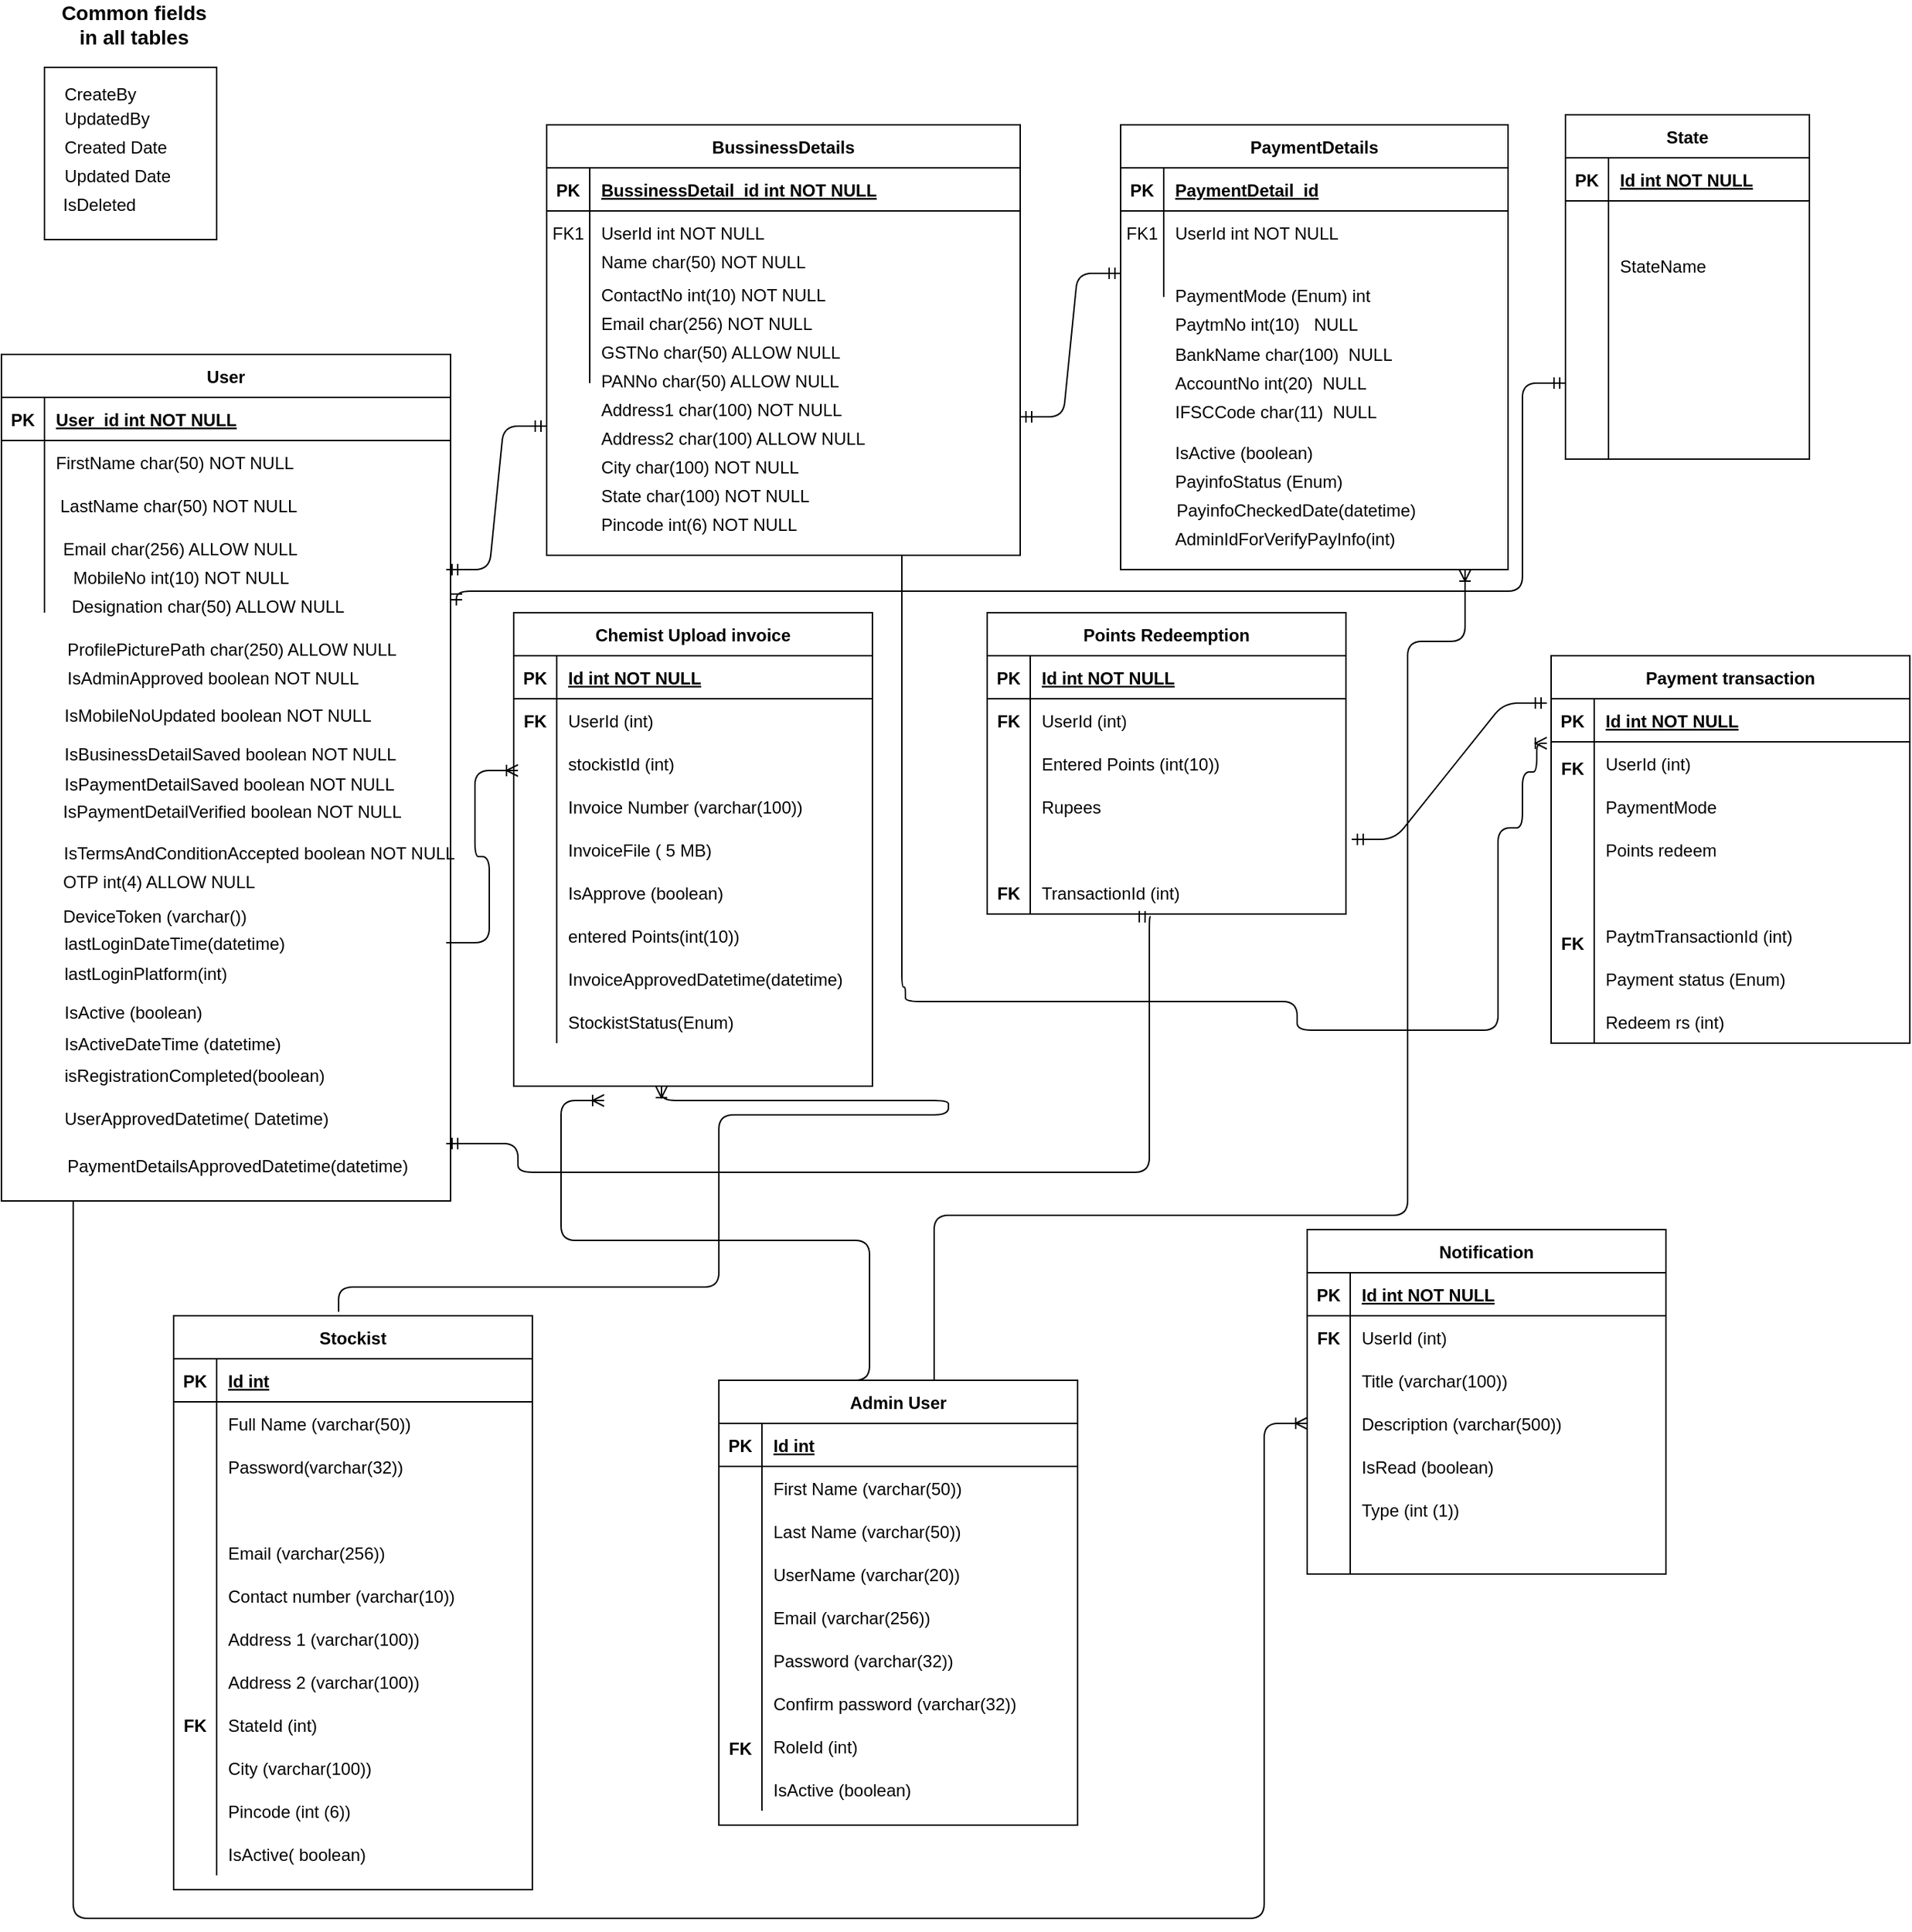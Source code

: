 <mxfile version="14.2.9" type="github">
  <diagram id="R2lEEEUBdFMjLlhIrx00" name="Page-1">
    <mxGraphModel dx="868" dy="1582" grid="1" gridSize="10" guides="1" tooltips="1" connect="1" arrows="1" fold="1" page="1" pageScale="1" pageWidth="850" pageHeight="1100" math="0" shadow="0" extFonts="Permanent Marker^https://fonts.googleapis.com/css?family=Permanent+Marker">
      <root>
        <mxCell id="0" />
        <mxCell id="1" parent="0" />
        <mxCell id="qpwMRRzFSCX7sDUk1qbA-249" value="" style="whiteSpace=wrap;html=1;aspect=fixed;" parent="1" vertex="1">
          <mxGeometry x="60" y="-260" width="120" height="120" as="geometry" />
        </mxCell>
        <mxCell id="C-vyLk0tnHw3VtMMgP7b-2" value="Points Redeemption" style="shape=table;startSize=30;container=1;collapsible=1;childLayout=tableLayout;fixedRows=1;rowLines=0;fontStyle=1;align=center;resizeLast=1;" parent="1" vertex="1">
          <mxGeometry x="717" y="120" width="250" height="210" as="geometry" />
        </mxCell>
        <mxCell id="C-vyLk0tnHw3VtMMgP7b-3" value="" style="shape=partialRectangle;collapsible=0;dropTarget=0;pointerEvents=0;fillColor=none;points=[[0,0.5],[1,0.5]];portConstraint=eastwest;top=0;left=0;right=0;bottom=1;" parent="C-vyLk0tnHw3VtMMgP7b-2" vertex="1">
          <mxGeometry y="30" width="250" height="30" as="geometry" />
        </mxCell>
        <mxCell id="C-vyLk0tnHw3VtMMgP7b-4" value="PK" style="shape=partialRectangle;overflow=hidden;connectable=0;fillColor=none;top=0;left=0;bottom=0;right=0;fontStyle=1;" parent="C-vyLk0tnHw3VtMMgP7b-3" vertex="1">
          <mxGeometry width="30" height="30" as="geometry" />
        </mxCell>
        <mxCell id="C-vyLk0tnHw3VtMMgP7b-5" value="Id int NOT NULL " style="shape=partialRectangle;overflow=hidden;connectable=0;fillColor=none;top=0;left=0;bottom=0;right=0;align=left;spacingLeft=6;fontStyle=5;" parent="C-vyLk0tnHw3VtMMgP7b-3" vertex="1">
          <mxGeometry x="30" width="220" height="30" as="geometry" />
        </mxCell>
        <mxCell id="C-vyLk0tnHw3VtMMgP7b-6" value="" style="shape=partialRectangle;collapsible=0;dropTarget=0;pointerEvents=0;fillColor=none;points=[[0,0.5],[1,0.5]];portConstraint=eastwest;top=0;left=0;right=0;bottom=0;" parent="C-vyLk0tnHw3VtMMgP7b-2" vertex="1">
          <mxGeometry y="60" width="250" height="30" as="geometry" />
        </mxCell>
        <mxCell id="C-vyLk0tnHw3VtMMgP7b-7" value="" style="shape=partialRectangle;overflow=hidden;connectable=0;fillColor=none;top=0;left=0;bottom=0;right=0;" parent="C-vyLk0tnHw3VtMMgP7b-6" vertex="1">
          <mxGeometry width="30" height="30" as="geometry" />
        </mxCell>
        <mxCell id="C-vyLk0tnHw3VtMMgP7b-8" value="UserId (int)" style="shape=partialRectangle;overflow=hidden;connectable=0;fillColor=none;top=0;left=0;bottom=0;right=0;align=left;spacingLeft=6;" parent="C-vyLk0tnHw3VtMMgP7b-6" vertex="1">
          <mxGeometry x="30" width="220" height="30" as="geometry" />
        </mxCell>
        <mxCell id="C-vyLk0tnHw3VtMMgP7b-9" value="" style="shape=partialRectangle;collapsible=0;dropTarget=0;pointerEvents=0;fillColor=none;points=[[0,0.5],[1,0.5]];portConstraint=eastwest;top=0;left=0;right=0;bottom=0;" parent="C-vyLk0tnHw3VtMMgP7b-2" vertex="1">
          <mxGeometry y="90" width="250" height="30" as="geometry" />
        </mxCell>
        <mxCell id="C-vyLk0tnHw3VtMMgP7b-10" value="" style="shape=partialRectangle;overflow=hidden;connectable=0;fillColor=none;top=0;left=0;bottom=0;right=0;" parent="C-vyLk0tnHw3VtMMgP7b-9" vertex="1">
          <mxGeometry width="30" height="30" as="geometry" />
        </mxCell>
        <mxCell id="C-vyLk0tnHw3VtMMgP7b-11" value="Entered Points (int(10))" style="shape=partialRectangle;overflow=hidden;connectable=0;fillColor=none;top=0;left=0;bottom=0;right=0;align=left;spacingLeft=6;" parent="C-vyLk0tnHw3VtMMgP7b-9" vertex="1">
          <mxGeometry x="30" width="220" height="30" as="geometry" />
        </mxCell>
        <mxCell id="qpwMRRzFSCX7sDUk1qbA-19" value="" style="shape=partialRectangle;collapsible=0;dropTarget=0;pointerEvents=0;fillColor=none;points=[[0,0.5],[1,0.5]];portConstraint=eastwest;top=0;left=0;right=0;bottom=0;" parent="C-vyLk0tnHw3VtMMgP7b-2" vertex="1">
          <mxGeometry y="120" width="250" height="30" as="geometry" />
        </mxCell>
        <mxCell id="qpwMRRzFSCX7sDUk1qbA-20" value="" style="shape=partialRectangle;overflow=hidden;connectable=0;fillColor=none;top=0;left=0;bottom=0;right=0;" parent="qpwMRRzFSCX7sDUk1qbA-19" vertex="1">
          <mxGeometry width="30" height="30" as="geometry" />
        </mxCell>
        <mxCell id="qpwMRRzFSCX7sDUk1qbA-21" value="Rupees" style="shape=partialRectangle;overflow=hidden;connectable=0;fillColor=none;top=0;left=0;bottom=0;right=0;align=left;spacingLeft=6;" parent="qpwMRRzFSCX7sDUk1qbA-19" vertex="1">
          <mxGeometry x="30" width="220" height="30" as="geometry" />
        </mxCell>
        <mxCell id="qpwMRRzFSCX7sDUk1qbA-22" value="" style="shape=partialRectangle;collapsible=0;dropTarget=0;pointerEvents=0;fillColor=none;points=[[0,0.5],[1,0.5]];portConstraint=eastwest;top=0;left=0;right=0;bottom=0;" parent="C-vyLk0tnHw3VtMMgP7b-2" vertex="1">
          <mxGeometry y="150" width="250" height="30" as="geometry" />
        </mxCell>
        <mxCell id="qpwMRRzFSCX7sDUk1qbA-23" value="" style="shape=partialRectangle;overflow=hidden;connectable=0;fillColor=none;top=0;left=0;bottom=0;right=0;" parent="qpwMRRzFSCX7sDUk1qbA-22" vertex="1">
          <mxGeometry width="30" height="30" as="geometry" />
        </mxCell>
        <mxCell id="qpwMRRzFSCX7sDUk1qbA-24" value="" style="shape=partialRectangle;overflow=hidden;connectable=0;fillColor=none;top=0;left=0;bottom=0;right=0;align=left;spacingLeft=6;" parent="qpwMRRzFSCX7sDUk1qbA-22" vertex="1">
          <mxGeometry x="30" width="220" height="30" as="geometry" />
        </mxCell>
        <mxCell id="qpwMRRzFSCX7sDUk1qbA-44" value="" style="shape=partialRectangle;collapsible=0;dropTarget=0;pointerEvents=0;fillColor=none;points=[[0,0.5],[1,0.5]];portConstraint=eastwest;top=0;left=0;right=0;bottom=0;" parent="C-vyLk0tnHw3VtMMgP7b-2" vertex="1">
          <mxGeometry y="180" width="250" height="30" as="geometry" />
        </mxCell>
        <mxCell id="qpwMRRzFSCX7sDUk1qbA-45" value="" style="shape=partialRectangle;overflow=hidden;connectable=0;fillColor=none;top=0;left=0;bottom=0;right=0;" parent="qpwMRRzFSCX7sDUk1qbA-44" vertex="1">
          <mxGeometry width="30" height="30" as="geometry" />
        </mxCell>
        <mxCell id="qpwMRRzFSCX7sDUk1qbA-46" value="TransactionId (int)" style="shape=partialRectangle;overflow=hidden;connectable=0;fillColor=none;top=0;left=0;bottom=0;right=0;align=left;spacingLeft=6;" parent="qpwMRRzFSCX7sDUk1qbA-44" vertex="1">
          <mxGeometry x="30" width="220" height="30" as="geometry" />
        </mxCell>
        <mxCell id="C-vyLk0tnHw3VtMMgP7b-13" value="Admin User" style="shape=table;startSize=30;container=1;collapsible=1;childLayout=tableLayout;fixedRows=1;rowLines=0;fontStyle=1;align=center;resizeLast=1;" parent="1" vertex="1">
          <mxGeometry x="530" y="655" width="250" height="310" as="geometry" />
        </mxCell>
        <mxCell id="C-vyLk0tnHw3VtMMgP7b-14" value="" style="shape=partialRectangle;collapsible=0;dropTarget=0;pointerEvents=0;fillColor=none;points=[[0,0.5],[1,0.5]];portConstraint=eastwest;top=0;left=0;right=0;bottom=1;" parent="C-vyLk0tnHw3VtMMgP7b-13" vertex="1">
          <mxGeometry y="30" width="250" height="30" as="geometry" />
        </mxCell>
        <mxCell id="C-vyLk0tnHw3VtMMgP7b-15" value="PK" style="shape=partialRectangle;overflow=hidden;connectable=0;fillColor=none;top=0;left=0;bottom=0;right=0;fontStyle=1;" parent="C-vyLk0tnHw3VtMMgP7b-14" vertex="1">
          <mxGeometry width="30" height="30" as="geometry" />
        </mxCell>
        <mxCell id="C-vyLk0tnHw3VtMMgP7b-16" value="Id int" style="shape=partialRectangle;overflow=hidden;connectable=0;fillColor=none;top=0;left=0;bottom=0;right=0;align=left;spacingLeft=6;fontStyle=5;" parent="C-vyLk0tnHw3VtMMgP7b-14" vertex="1">
          <mxGeometry x="30" width="220" height="30" as="geometry" />
        </mxCell>
        <mxCell id="C-vyLk0tnHw3VtMMgP7b-17" value="" style="shape=partialRectangle;collapsible=0;dropTarget=0;pointerEvents=0;fillColor=none;points=[[0,0.5],[1,0.5]];portConstraint=eastwest;top=0;left=0;right=0;bottom=0;" parent="C-vyLk0tnHw3VtMMgP7b-13" vertex="1">
          <mxGeometry y="60" width="250" height="30" as="geometry" />
        </mxCell>
        <mxCell id="C-vyLk0tnHw3VtMMgP7b-18" value="" style="shape=partialRectangle;overflow=hidden;connectable=0;fillColor=none;top=0;left=0;bottom=0;right=0;" parent="C-vyLk0tnHw3VtMMgP7b-17" vertex="1">
          <mxGeometry width="30" height="30" as="geometry" />
        </mxCell>
        <mxCell id="C-vyLk0tnHw3VtMMgP7b-19" value="First Name (varchar(50))" style="shape=partialRectangle;overflow=hidden;connectable=0;fillColor=none;top=0;left=0;bottom=0;right=0;align=left;spacingLeft=6;" parent="C-vyLk0tnHw3VtMMgP7b-17" vertex="1">
          <mxGeometry x="30" width="220" height="30" as="geometry" />
        </mxCell>
        <mxCell id="C-vyLk0tnHw3VtMMgP7b-20" value="" style="shape=partialRectangle;collapsible=0;dropTarget=0;pointerEvents=0;fillColor=none;points=[[0,0.5],[1,0.5]];portConstraint=eastwest;top=0;left=0;right=0;bottom=0;" parent="C-vyLk0tnHw3VtMMgP7b-13" vertex="1">
          <mxGeometry y="90" width="250" height="30" as="geometry" />
        </mxCell>
        <mxCell id="C-vyLk0tnHw3VtMMgP7b-21" value="" style="shape=partialRectangle;overflow=hidden;connectable=0;fillColor=none;top=0;left=0;bottom=0;right=0;" parent="C-vyLk0tnHw3VtMMgP7b-20" vertex="1">
          <mxGeometry width="30" height="30" as="geometry" />
        </mxCell>
        <mxCell id="C-vyLk0tnHw3VtMMgP7b-22" value="Last Name (varchar(50))" style="shape=partialRectangle;overflow=hidden;connectable=0;fillColor=none;top=0;left=0;bottom=0;right=0;align=left;spacingLeft=6;" parent="C-vyLk0tnHw3VtMMgP7b-20" vertex="1">
          <mxGeometry x="30" width="220" height="30" as="geometry" />
        </mxCell>
        <mxCell id="qpwMRRzFSCX7sDUk1qbA-26" value="" style="shape=partialRectangle;collapsible=0;dropTarget=0;pointerEvents=0;fillColor=none;points=[[0,0.5],[1,0.5]];portConstraint=eastwest;top=0;left=0;right=0;bottom=0;" parent="C-vyLk0tnHw3VtMMgP7b-13" vertex="1">
          <mxGeometry y="120" width="250" height="30" as="geometry" />
        </mxCell>
        <mxCell id="qpwMRRzFSCX7sDUk1qbA-27" value="" style="shape=partialRectangle;overflow=hidden;connectable=0;fillColor=none;top=0;left=0;bottom=0;right=0;" parent="qpwMRRzFSCX7sDUk1qbA-26" vertex="1">
          <mxGeometry width="30" height="30" as="geometry" />
        </mxCell>
        <mxCell id="qpwMRRzFSCX7sDUk1qbA-28" value="UserName (varchar(20))" style="shape=partialRectangle;overflow=hidden;connectable=0;fillColor=none;top=0;left=0;bottom=0;right=0;align=left;spacingLeft=6;" parent="qpwMRRzFSCX7sDUk1qbA-26" vertex="1">
          <mxGeometry x="30" width="220" height="30" as="geometry" />
        </mxCell>
        <mxCell id="qpwMRRzFSCX7sDUk1qbA-29" value="" style="shape=partialRectangle;collapsible=0;dropTarget=0;pointerEvents=0;fillColor=none;points=[[0,0.5],[1,0.5]];portConstraint=eastwest;top=0;left=0;right=0;bottom=0;" parent="C-vyLk0tnHw3VtMMgP7b-13" vertex="1">
          <mxGeometry y="150" width="250" height="30" as="geometry" />
        </mxCell>
        <mxCell id="qpwMRRzFSCX7sDUk1qbA-30" value="" style="shape=partialRectangle;overflow=hidden;connectable=0;fillColor=none;top=0;left=0;bottom=0;right=0;" parent="qpwMRRzFSCX7sDUk1qbA-29" vertex="1">
          <mxGeometry width="30" height="30" as="geometry" />
        </mxCell>
        <mxCell id="qpwMRRzFSCX7sDUk1qbA-31" value="Email (varchar(256))" style="shape=partialRectangle;overflow=hidden;connectable=0;fillColor=none;top=0;left=0;bottom=0;right=0;align=left;spacingLeft=6;" parent="qpwMRRzFSCX7sDUk1qbA-29" vertex="1">
          <mxGeometry x="30" width="220" height="30" as="geometry" />
        </mxCell>
        <mxCell id="qpwMRRzFSCX7sDUk1qbA-32" value="" style="shape=partialRectangle;collapsible=0;dropTarget=0;pointerEvents=0;fillColor=none;points=[[0,0.5],[1,0.5]];portConstraint=eastwest;top=0;left=0;right=0;bottom=0;" parent="C-vyLk0tnHw3VtMMgP7b-13" vertex="1">
          <mxGeometry y="180" width="250" height="30" as="geometry" />
        </mxCell>
        <mxCell id="qpwMRRzFSCX7sDUk1qbA-33" value="" style="shape=partialRectangle;overflow=hidden;connectable=0;fillColor=none;top=0;left=0;bottom=0;right=0;" parent="qpwMRRzFSCX7sDUk1qbA-32" vertex="1">
          <mxGeometry width="30" height="30" as="geometry" />
        </mxCell>
        <mxCell id="qpwMRRzFSCX7sDUk1qbA-34" value="Password (varchar(32))" style="shape=partialRectangle;overflow=hidden;connectable=0;fillColor=none;top=0;left=0;bottom=0;right=0;align=left;spacingLeft=6;" parent="qpwMRRzFSCX7sDUk1qbA-32" vertex="1">
          <mxGeometry x="30" width="220" height="30" as="geometry" />
        </mxCell>
        <mxCell id="qpwMRRzFSCX7sDUk1qbA-35" value="" style="shape=partialRectangle;collapsible=0;dropTarget=0;pointerEvents=0;fillColor=none;points=[[0,0.5],[1,0.5]];portConstraint=eastwest;top=0;left=0;right=0;bottom=0;" parent="C-vyLk0tnHw3VtMMgP7b-13" vertex="1">
          <mxGeometry y="210" width="250" height="30" as="geometry" />
        </mxCell>
        <mxCell id="qpwMRRzFSCX7sDUk1qbA-36" value="" style="shape=partialRectangle;overflow=hidden;connectable=0;fillColor=none;top=0;left=0;bottom=0;right=0;" parent="qpwMRRzFSCX7sDUk1qbA-35" vertex="1">
          <mxGeometry width="30" height="30" as="geometry" />
        </mxCell>
        <mxCell id="qpwMRRzFSCX7sDUk1qbA-37" value="Confirm password (varchar(32))" style="shape=partialRectangle;overflow=hidden;connectable=0;fillColor=none;top=0;left=0;bottom=0;right=0;align=left;spacingLeft=6;" parent="qpwMRRzFSCX7sDUk1qbA-35" vertex="1">
          <mxGeometry x="30" width="220" height="30" as="geometry" />
        </mxCell>
        <mxCell id="qpwMRRzFSCX7sDUk1qbA-38" value="" style="shape=partialRectangle;collapsible=0;dropTarget=0;pointerEvents=0;fillColor=none;points=[[0,0.5],[1,0.5]];portConstraint=eastwest;top=0;left=0;right=0;bottom=0;" parent="C-vyLk0tnHw3VtMMgP7b-13" vertex="1">
          <mxGeometry y="240" width="250" height="30" as="geometry" />
        </mxCell>
        <mxCell id="qpwMRRzFSCX7sDUk1qbA-39" value="" style="shape=partialRectangle;overflow=hidden;connectable=0;fillColor=none;top=0;left=0;bottom=0;right=0;" parent="qpwMRRzFSCX7sDUk1qbA-38" vertex="1">
          <mxGeometry width="30" height="30" as="geometry" />
        </mxCell>
        <mxCell id="qpwMRRzFSCX7sDUk1qbA-40" value="RoleId (int) " style="shape=partialRectangle;overflow=hidden;connectable=0;fillColor=none;top=0;left=0;bottom=0;right=0;align=left;spacingLeft=6;" parent="qpwMRRzFSCX7sDUk1qbA-38" vertex="1">
          <mxGeometry x="30" width="220" height="30" as="geometry" />
        </mxCell>
        <mxCell id="qpwMRRzFSCX7sDUk1qbA-41" value="" style="shape=partialRectangle;collapsible=0;dropTarget=0;pointerEvents=0;fillColor=none;points=[[0,0.5],[1,0.5]];portConstraint=eastwest;top=0;left=0;right=0;bottom=0;" parent="C-vyLk0tnHw3VtMMgP7b-13" vertex="1">
          <mxGeometry y="270" width="250" height="30" as="geometry" />
        </mxCell>
        <mxCell id="qpwMRRzFSCX7sDUk1qbA-42" value="" style="shape=partialRectangle;overflow=hidden;connectable=0;fillColor=none;top=0;left=0;bottom=0;right=0;" parent="qpwMRRzFSCX7sDUk1qbA-41" vertex="1">
          <mxGeometry width="30" height="30" as="geometry" />
        </mxCell>
        <mxCell id="qpwMRRzFSCX7sDUk1qbA-43" value="IsActive (boolean)" style="shape=partialRectangle;overflow=hidden;connectable=0;fillColor=none;top=0;left=0;bottom=0;right=0;align=left;spacingLeft=6;" parent="qpwMRRzFSCX7sDUk1qbA-41" vertex="1">
          <mxGeometry x="30" width="220" height="30" as="geometry" />
        </mxCell>
        <mxCell id="C-vyLk0tnHw3VtMMgP7b-23" value="Chemist Upload invoice" style="shape=table;startSize=30;container=1;collapsible=1;childLayout=tableLayout;fixedRows=1;rowLines=0;fontStyle=1;align=center;resizeLast=1;" parent="1" vertex="1">
          <mxGeometry x="387" y="120" width="250" height="330" as="geometry" />
        </mxCell>
        <mxCell id="C-vyLk0tnHw3VtMMgP7b-24" value="" style="shape=partialRectangle;collapsible=0;dropTarget=0;pointerEvents=0;fillColor=none;points=[[0,0.5],[1,0.5]];portConstraint=eastwest;top=0;left=0;right=0;bottom=1;" parent="C-vyLk0tnHw3VtMMgP7b-23" vertex="1">
          <mxGeometry y="30" width="250" height="30" as="geometry" />
        </mxCell>
        <mxCell id="C-vyLk0tnHw3VtMMgP7b-25" value="PK" style="shape=partialRectangle;overflow=hidden;connectable=0;fillColor=none;top=0;left=0;bottom=0;right=0;fontStyle=1;" parent="C-vyLk0tnHw3VtMMgP7b-24" vertex="1">
          <mxGeometry width="30" height="30" as="geometry" />
        </mxCell>
        <mxCell id="C-vyLk0tnHw3VtMMgP7b-26" value="Id int NOT NULL " style="shape=partialRectangle;overflow=hidden;connectable=0;fillColor=none;top=0;left=0;bottom=0;right=0;align=left;spacingLeft=6;fontStyle=5;" parent="C-vyLk0tnHw3VtMMgP7b-24" vertex="1">
          <mxGeometry x="30" width="220" height="30" as="geometry" />
        </mxCell>
        <mxCell id="C-vyLk0tnHw3VtMMgP7b-27" value="" style="shape=partialRectangle;collapsible=0;dropTarget=0;pointerEvents=0;fillColor=none;points=[[0,0.5],[1,0.5]];portConstraint=eastwest;top=0;left=0;right=0;bottom=0;" parent="C-vyLk0tnHw3VtMMgP7b-23" vertex="1">
          <mxGeometry y="60" width="250" height="30" as="geometry" />
        </mxCell>
        <mxCell id="C-vyLk0tnHw3VtMMgP7b-28" value="" style="shape=partialRectangle;overflow=hidden;connectable=0;fillColor=none;top=0;left=0;bottom=0;right=0;" parent="C-vyLk0tnHw3VtMMgP7b-27" vertex="1">
          <mxGeometry width="30" height="30" as="geometry" />
        </mxCell>
        <mxCell id="C-vyLk0tnHw3VtMMgP7b-29" value="UserId (int)" style="shape=partialRectangle;overflow=hidden;connectable=0;fillColor=none;top=0;left=0;bottom=0;right=0;align=left;spacingLeft=6;" parent="C-vyLk0tnHw3VtMMgP7b-27" vertex="1">
          <mxGeometry x="30" width="220" height="30" as="geometry" />
        </mxCell>
        <mxCell id="qpwMRRzFSCX7sDUk1qbA-9" value="" style="shape=partialRectangle;collapsible=0;dropTarget=0;pointerEvents=0;fillColor=none;points=[[0,0.5],[1,0.5]];portConstraint=eastwest;top=0;left=0;right=0;bottom=0;" parent="C-vyLk0tnHw3VtMMgP7b-23" vertex="1">
          <mxGeometry y="90" width="250" height="30" as="geometry" />
        </mxCell>
        <mxCell id="qpwMRRzFSCX7sDUk1qbA-10" value="" style="shape=partialRectangle;overflow=hidden;connectable=0;fillColor=none;top=0;left=0;bottom=0;right=0;" parent="qpwMRRzFSCX7sDUk1qbA-9" vertex="1">
          <mxGeometry width="30" height="30" as="geometry" />
        </mxCell>
        <mxCell id="qpwMRRzFSCX7sDUk1qbA-11" value="stockistId (int)" style="shape=partialRectangle;overflow=hidden;connectable=0;fillColor=none;top=0;left=0;bottom=0;right=0;align=left;spacingLeft=6;" parent="qpwMRRzFSCX7sDUk1qbA-9" vertex="1">
          <mxGeometry x="30" width="220" height="30" as="geometry" />
        </mxCell>
        <mxCell id="qpwMRRzFSCX7sDUk1qbA-13" value="" style="shape=partialRectangle;collapsible=0;dropTarget=0;pointerEvents=0;fillColor=none;points=[[0,0.5],[1,0.5]];portConstraint=eastwest;top=0;left=0;right=0;bottom=0;" parent="C-vyLk0tnHw3VtMMgP7b-23" vertex="1">
          <mxGeometry y="120" width="250" height="30" as="geometry" />
        </mxCell>
        <mxCell id="qpwMRRzFSCX7sDUk1qbA-14" value="" style="shape=partialRectangle;overflow=hidden;connectable=0;fillColor=none;top=0;left=0;bottom=0;right=0;" parent="qpwMRRzFSCX7sDUk1qbA-13" vertex="1">
          <mxGeometry width="30" height="30" as="geometry" />
        </mxCell>
        <mxCell id="qpwMRRzFSCX7sDUk1qbA-15" value="Invoice Number (varchar(100))" style="shape=partialRectangle;overflow=hidden;connectable=0;fillColor=none;top=0;left=0;bottom=0;right=0;align=left;spacingLeft=6;" parent="qpwMRRzFSCX7sDUk1qbA-13" vertex="1">
          <mxGeometry x="30" width="220" height="30" as="geometry" />
        </mxCell>
        <mxCell id="qpwMRRzFSCX7sDUk1qbA-16" value="" style="shape=partialRectangle;collapsible=0;dropTarget=0;pointerEvents=0;fillColor=none;points=[[0,0.5],[1,0.5]];portConstraint=eastwest;top=0;left=0;right=0;bottom=0;" parent="C-vyLk0tnHw3VtMMgP7b-23" vertex="1">
          <mxGeometry y="150" width="250" height="30" as="geometry" />
        </mxCell>
        <mxCell id="qpwMRRzFSCX7sDUk1qbA-17" value="" style="shape=partialRectangle;overflow=hidden;connectable=0;fillColor=none;top=0;left=0;bottom=0;right=0;" parent="qpwMRRzFSCX7sDUk1qbA-16" vertex="1">
          <mxGeometry width="30" height="30" as="geometry" />
        </mxCell>
        <mxCell id="qpwMRRzFSCX7sDUk1qbA-18" value="InvoiceFile ( 5 MB)" style="shape=partialRectangle;overflow=hidden;connectable=0;fillColor=none;top=0;left=0;bottom=0;right=0;align=left;spacingLeft=6;" parent="qpwMRRzFSCX7sDUk1qbA-16" vertex="1">
          <mxGeometry x="30" width="220" height="30" as="geometry" />
        </mxCell>
        <mxCell id="qpwMRRzFSCX7sDUk1qbA-84" value="" style="shape=partialRectangle;collapsible=0;dropTarget=0;pointerEvents=0;fillColor=none;points=[[0,0.5],[1,0.5]];portConstraint=eastwest;top=0;left=0;right=0;bottom=0;" parent="C-vyLk0tnHw3VtMMgP7b-23" vertex="1">
          <mxGeometry y="180" width="250" height="30" as="geometry" />
        </mxCell>
        <mxCell id="qpwMRRzFSCX7sDUk1qbA-85" value="" style="shape=partialRectangle;overflow=hidden;connectable=0;fillColor=none;top=0;left=0;bottom=0;right=0;" parent="qpwMRRzFSCX7sDUk1qbA-84" vertex="1">
          <mxGeometry width="30" height="30" as="geometry" />
        </mxCell>
        <mxCell id="qpwMRRzFSCX7sDUk1qbA-86" value="IsApprove (boolean)" style="shape=partialRectangle;overflow=hidden;connectable=0;fillColor=none;top=0;left=0;bottom=0;right=0;align=left;spacingLeft=6;" parent="qpwMRRzFSCX7sDUk1qbA-84" vertex="1">
          <mxGeometry x="30" width="220" height="30" as="geometry" />
        </mxCell>
        <mxCell id="qpwMRRzFSCX7sDUk1qbA-87" value="" style="shape=partialRectangle;collapsible=0;dropTarget=0;pointerEvents=0;fillColor=none;points=[[0,0.5],[1,0.5]];portConstraint=eastwest;top=0;left=0;right=0;bottom=0;" parent="C-vyLk0tnHw3VtMMgP7b-23" vertex="1">
          <mxGeometry y="210" width="250" height="30" as="geometry" />
        </mxCell>
        <mxCell id="qpwMRRzFSCX7sDUk1qbA-88" value="" style="shape=partialRectangle;overflow=hidden;connectable=0;fillColor=none;top=0;left=0;bottom=0;right=0;" parent="qpwMRRzFSCX7sDUk1qbA-87" vertex="1">
          <mxGeometry width="30" height="30" as="geometry" />
        </mxCell>
        <mxCell id="qpwMRRzFSCX7sDUk1qbA-89" value="entered Points(int(10))" style="shape=partialRectangle;overflow=hidden;connectable=0;fillColor=none;top=0;left=0;bottom=0;right=0;align=left;spacingLeft=6;" parent="qpwMRRzFSCX7sDUk1qbA-87" vertex="1">
          <mxGeometry x="30" width="220" height="30" as="geometry" />
        </mxCell>
        <mxCell id="dW6N-ZdXv4RPw3I9NYOn-10" value="" style="shape=partialRectangle;collapsible=0;dropTarget=0;pointerEvents=0;fillColor=none;points=[[0,0.5],[1,0.5]];portConstraint=eastwest;top=0;left=0;right=0;bottom=0;" vertex="1" parent="C-vyLk0tnHw3VtMMgP7b-23">
          <mxGeometry y="240" width="250" height="30" as="geometry" />
        </mxCell>
        <mxCell id="dW6N-ZdXv4RPw3I9NYOn-11" value="" style="shape=partialRectangle;overflow=hidden;connectable=0;fillColor=none;top=0;left=0;bottom=0;right=0;" vertex="1" parent="dW6N-ZdXv4RPw3I9NYOn-10">
          <mxGeometry width="30" height="30" as="geometry" />
        </mxCell>
        <mxCell id="dW6N-ZdXv4RPw3I9NYOn-12" value="InvoiceApprovedDatetime(datetime)" style="shape=partialRectangle;overflow=hidden;connectable=0;fillColor=none;top=0;left=0;bottom=0;right=0;align=left;spacingLeft=6;" vertex="1" parent="dW6N-ZdXv4RPw3I9NYOn-10">
          <mxGeometry x="30" width="220" height="30" as="geometry" />
        </mxCell>
        <mxCell id="dW6N-ZdXv4RPw3I9NYOn-23" value="" style="shape=partialRectangle;collapsible=0;dropTarget=0;pointerEvents=0;fillColor=none;points=[[0,0.5],[1,0.5]];portConstraint=eastwest;top=0;left=0;right=0;bottom=0;" vertex="1" parent="C-vyLk0tnHw3VtMMgP7b-23">
          <mxGeometry y="270" width="250" height="30" as="geometry" />
        </mxCell>
        <mxCell id="dW6N-ZdXv4RPw3I9NYOn-24" value="" style="shape=partialRectangle;overflow=hidden;connectable=0;fillColor=none;top=0;left=0;bottom=0;right=0;" vertex="1" parent="dW6N-ZdXv4RPw3I9NYOn-23">
          <mxGeometry width="30" height="30" as="geometry" />
        </mxCell>
        <mxCell id="dW6N-ZdXv4RPw3I9NYOn-25" value="StockistStatus(Enum)" style="shape=partialRectangle;overflow=hidden;connectable=0;fillColor=none;top=0;left=0;bottom=0;right=0;align=left;spacingLeft=6;" vertex="1" parent="dW6N-ZdXv4RPw3I9NYOn-23">
          <mxGeometry x="30" width="220" height="30" as="geometry" />
        </mxCell>
        <mxCell id="qpwMRRzFSCX7sDUk1qbA-25" value="FK" style="shape=partialRectangle;overflow=hidden;connectable=0;fillColor=none;top=0;left=0;bottom=0;right=0;fontStyle=1;" parent="1" vertex="1">
          <mxGeometry x="387" y="180" width="30" height="30" as="geometry" />
        </mxCell>
        <mxCell id="qpwMRRzFSCX7sDUk1qbA-47" value="FK" style="shape=partialRectangle;overflow=hidden;connectable=0;fillColor=none;top=0;left=0;bottom=0;right=0;fontStyle=1;" parent="1" vertex="1">
          <mxGeometry x="530" y="896" width="30" height="30" as="geometry" />
        </mxCell>
        <mxCell id="qpwMRRzFSCX7sDUk1qbA-48" value="Stockist" style="shape=table;startSize=30;container=1;collapsible=1;childLayout=tableLayout;fixedRows=1;rowLines=0;fontStyle=1;align=center;resizeLast=1;" parent="1" vertex="1">
          <mxGeometry x="150" y="610" width="250" height="400" as="geometry" />
        </mxCell>
        <mxCell id="qpwMRRzFSCX7sDUk1qbA-49" value="" style="shape=partialRectangle;collapsible=0;dropTarget=0;pointerEvents=0;fillColor=none;points=[[0,0.5],[1,0.5]];portConstraint=eastwest;top=0;left=0;right=0;bottom=1;" parent="qpwMRRzFSCX7sDUk1qbA-48" vertex="1">
          <mxGeometry y="30" width="250" height="30" as="geometry" />
        </mxCell>
        <mxCell id="qpwMRRzFSCX7sDUk1qbA-50" value="PK" style="shape=partialRectangle;overflow=hidden;connectable=0;fillColor=none;top=0;left=0;bottom=0;right=0;fontStyle=1;" parent="qpwMRRzFSCX7sDUk1qbA-49" vertex="1">
          <mxGeometry width="30" height="30" as="geometry" />
        </mxCell>
        <mxCell id="qpwMRRzFSCX7sDUk1qbA-51" value="Id int" style="shape=partialRectangle;overflow=hidden;connectable=0;fillColor=none;top=0;left=0;bottom=0;right=0;align=left;spacingLeft=6;fontStyle=5;" parent="qpwMRRzFSCX7sDUk1qbA-49" vertex="1">
          <mxGeometry x="30" width="220" height="30" as="geometry" />
        </mxCell>
        <mxCell id="qpwMRRzFSCX7sDUk1qbA-52" value="" style="shape=partialRectangle;collapsible=0;dropTarget=0;pointerEvents=0;fillColor=none;points=[[0,0.5],[1,0.5]];portConstraint=eastwest;top=0;left=0;right=0;bottom=0;" parent="qpwMRRzFSCX7sDUk1qbA-48" vertex="1">
          <mxGeometry y="60" width="250" height="30" as="geometry" />
        </mxCell>
        <mxCell id="qpwMRRzFSCX7sDUk1qbA-53" value="" style="shape=partialRectangle;overflow=hidden;connectable=0;fillColor=none;top=0;left=0;bottom=0;right=0;" parent="qpwMRRzFSCX7sDUk1qbA-52" vertex="1">
          <mxGeometry width="30" height="30" as="geometry" />
        </mxCell>
        <mxCell id="qpwMRRzFSCX7sDUk1qbA-54" value="Full Name (varchar(50))" style="shape=partialRectangle;overflow=hidden;connectable=0;fillColor=none;top=0;left=0;bottom=0;right=0;align=left;spacingLeft=6;" parent="qpwMRRzFSCX7sDUk1qbA-52" vertex="1">
          <mxGeometry x="30" width="220" height="30" as="geometry" />
        </mxCell>
        <mxCell id="qpwMRRzFSCX7sDUk1qbA-109" value="" style="shape=partialRectangle;collapsible=0;dropTarget=0;pointerEvents=0;fillColor=none;points=[[0,0.5],[1,0.5]];portConstraint=eastwest;top=0;left=0;right=0;bottom=0;" parent="qpwMRRzFSCX7sDUk1qbA-48" vertex="1">
          <mxGeometry y="90" width="250" height="30" as="geometry" />
        </mxCell>
        <mxCell id="qpwMRRzFSCX7sDUk1qbA-110" value="" style="shape=partialRectangle;overflow=hidden;connectable=0;fillColor=none;top=0;left=0;bottom=0;right=0;" parent="qpwMRRzFSCX7sDUk1qbA-109" vertex="1">
          <mxGeometry width="30" height="30" as="geometry" />
        </mxCell>
        <mxCell id="qpwMRRzFSCX7sDUk1qbA-111" value="Password(varchar(32))" style="shape=partialRectangle;overflow=hidden;connectable=0;fillColor=none;top=0;left=0;bottom=0;right=0;align=left;spacingLeft=6;" parent="qpwMRRzFSCX7sDUk1qbA-109" vertex="1">
          <mxGeometry x="30" width="220" height="30" as="geometry" />
        </mxCell>
        <mxCell id="qpwMRRzFSCX7sDUk1qbA-55" value="" style="shape=partialRectangle;collapsible=0;dropTarget=0;pointerEvents=0;fillColor=none;points=[[0,0.5],[1,0.5]];portConstraint=eastwest;top=0;left=0;right=0;bottom=0;" parent="qpwMRRzFSCX7sDUk1qbA-48" vertex="1">
          <mxGeometry y="120" width="250" height="30" as="geometry" />
        </mxCell>
        <mxCell id="qpwMRRzFSCX7sDUk1qbA-56" value="" style="shape=partialRectangle;overflow=hidden;connectable=0;fillColor=none;top=0;left=0;bottom=0;right=0;" parent="qpwMRRzFSCX7sDUk1qbA-55" vertex="1">
          <mxGeometry width="30" height="30" as="geometry" />
        </mxCell>
        <mxCell id="qpwMRRzFSCX7sDUk1qbA-57" value="" style="shape=partialRectangle;overflow=hidden;connectable=0;fillColor=none;top=0;left=0;bottom=0;right=0;align=left;spacingLeft=6;" parent="qpwMRRzFSCX7sDUk1qbA-55" vertex="1">
          <mxGeometry x="30" width="220" height="30" as="geometry" />
        </mxCell>
        <mxCell id="qpwMRRzFSCX7sDUk1qbA-61" value="" style="shape=partialRectangle;collapsible=0;dropTarget=0;pointerEvents=0;fillColor=none;points=[[0,0.5],[1,0.5]];portConstraint=eastwest;top=0;left=0;right=0;bottom=0;" parent="qpwMRRzFSCX7sDUk1qbA-48" vertex="1">
          <mxGeometry y="150" width="250" height="30" as="geometry" />
        </mxCell>
        <mxCell id="qpwMRRzFSCX7sDUk1qbA-62" value="" style="shape=partialRectangle;overflow=hidden;connectable=0;fillColor=none;top=0;left=0;bottom=0;right=0;" parent="qpwMRRzFSCX7sDUk1qbA-61" vertex="1">
          <mxGeometry width="30" height="30" as="geometry" />
        </mxCell>
        <mxCell id="qpwMRRzFSCX7sDUk1qbA-63" value="Email (varchar(256))" style="shape=partialRectangle;overflow=hidden;connectable=0;fillColor=none;top=0;left=0;bottom=0;right=0;align=left;spacingLeft=6;" parent="qpwMRRzFSCX7sDUk1qbA-61" vertex="1">
          <mxGeometry x="30" width="220" height="30" as="geometry" />
        </mxCell>
        <mxCell id="qpwMRRzFSCX7sDUk1qbA-58" value="" style="shape=partialRectangle;collapsible=0;dropTarget=0;pointerEvents=0;fillColor=none;points=[[0,0.5],[1,0.5]];portConstraint=eastwest;top=0;left=0;right=0;bottom=0;" parent="qpwMRRzFSCX7sDUk1qbA-48" vertex="1">
          <mxGeometry y="180" width="250" height="30" as="geometry" />
        </mxCell>
        <mxCell id="qpwMRRzFSCX7sDUk1qbA-59" value="" style="shape=partialRectangle;overflow=hidden;connectable=0;fillColor=none;top=0;left=0;bottom=0;right=0;" parent="qpwMRRzFSCX7sDUk1qbA-58" vertex="1">
          <mxGeometry width="30" height="30" as="geometry" />
        </mxCell>
        <mxCell id="qpwMRRzFSCX7sDUk1qbA-60" value="Contact number (varchar(10))" style="shape=partialRectangle;overflow=hidden;connectable=0;fillColor=none;top=0;left=0;bottom=0;right=0;align=left;spacingLeft=6;" parent="qpwMRRzFSCX7sDUk1qbA-58" vertex="1">
          <mxGeometry x="30" width="220" height="30" as="geometry" />
        </mxCell>
        <mxCell id="qpwMRRzFSCX7sDUk1qbA-64" value="" style="shape=partialRectangle;collapsible=0;dropTarget=0;pointerEvents=0;fillColor=none;points=[[0,0.5],[1,0.5]];portConstraint=eastwest;top=0;left=0;right=0;bottom=0;" parent="qpwMRRzFSCX7sDUk1qbA-48" vertex="1">
          <mxGeometry y="210" width="250" height="30" as="geometry" />
        </mxCell>
        <mxCell id="qpwMRRzFSCX7sDUk1qbA-65" value="" style="shape=partialRectangle;overflow=hidden;connectable=0;fillColor=none;top=0;left=0;bottom=0;right=0;" parent="qpwMRRzFSCX7sDUk1qbA-64" vertex="1">
          <mxGeometry width="30" height="30" as="geometry" />
        </mxCell>
        <mxCell id="qpwMRRzFSCX7sDUk1qbA-66" value="Address 1 (varchar(100))" style="shape=partialRectangle;overflow=hidden;connectable=0;fillColor=none;top=0;left=0;bottom=0;right=0;align=left;spacingLeft=6;" parent="qpwMRRzFSCX7sDUk1qbA-64" vertex="1">
          <mxGeometry x="30" width="220" height="30" as="geometry" />
        </mxCell>
        <mxCell id="qpwMRRzFSCX7sDUk1qbA-67" value="" style="shape=partialRectangle;collapsible=0;dropTarget=0;pointerEvents=0;fillColor=none;points=[[0,0.5],[1,0.5]];portConstraint=eastwest;top=0;left=0;right=0;bottom=0;" parent="qpwMRRzFSCX7sDUk1qbA-48" vertex="1">
          <mxGeometry y="240" width="250" height="30" as="geometry" />
        </mxCell>
        <mxCell id="qpwMRRzFSCX7sDUk1qbA-68" value="" style="shape=partialRectangle;overflow=hidden;connectable=0;fillColor=none;top=0;left=0;bottom=0;right=0;" parent="qpwMRRzFSCX7sDUk1qbA-67" vertex="1">
          <mxGeometry width="30" height="30" as="geometry" />
        </mxCell>
        <mxCell id="qpwMRRzFSCX7sDUk1qbA-69" value="Address 2 (varchar(100))" style="shape=partialRectangle;overflow=hidden;connectable=0;fillColor=none;top=0;left=0;bottom=0;right=0;align=left;spacingLeft=6;" parent="qpwMRRzFSCX7sDUk1qbA-67" vertex="1">
          <mxGeometry x="30" width="220" height="30" as="geometry" />
        </mxCell>
        <mxCell id="qpwMRRzFSCX7sDUk1qbA-70" value="" style="shape=partialRectangle;collapsible=0;dropTarget=0;pointerEvents=0;fillColor=none;points=[[0,0.5],[1,0.5]];portConstraint=eastwest;top=0;left=0;right=0;bottom=0;" parent="qpwMRRzFSCX7sDUk1qbA-48" vertex="1">
          <mxGeometry y="270" width="250" height="30" as="geometry" />
        </mxCell>
        <mxCell id="qpwMRRzFSCX7sDUk1qbA-71" value="" style="shape=partialRectangle;overflow=hidden;connectable=0;fillColor=none;top=0;left=0;bottom=0;right=0;" parent="qpwMRRzFSCX7sDUk1qbA-70" vertex="1">
          <mxGeometry width="30" height="30" as="geometry" />
        </mxCell>
        <mxCell id="qpwMRRzFSCX7sDUk1qbA-72" value="StateId (int) " style="shape=partialRectangle;overflow=hidden;connectable=0;fillColor=none;top=0;left=0;bottom=0;right=0;align=left;spacingLeft=6;" parent="qpwMRRzFSCX7sDUk1qbA-70" vertex="1">
          <mxGeometry x="30" width="220" height="30" as="geometry" />
        </mxCell>
        <mxCell id="qpwMRRzFSCX7sDUk1qbA-73" value="" style="shape=partialRectangle;collapsible=0;dropTarget=0;pointerEvents=0;fillColor=none;points=[[0,0.5],[1,0.5]];portConstraint=eastwest;top=0;left=0;right=0;bottom=0;" parent="qpwMRRzFSCX7sDUk1qbA-48" vertex="1">
          <mxGeometry y="300" width="250" height="30" as="geometry" />
        </mxCell>
        <mxCell id="qpwMRRzFSCX7sDUk1qbA-74" value="" style="shape=partialRectangle;overflow=hidden;connectable=0;fillColor=none;top=0;left=0;bottom=0;right=0;" parent="qpwMRRzFSCX7sDUk1qbA-73" vertex="1">
          <mxGeometry width="30" height="30" as="geometry" />
        </mxCell>
        <mxCell id="qpwMRRzFSCX7sDUk1qbA-75" value="City (varchar(100))" style="shape=partialRectangle;overflow=hidden;connectable=0;fillColor=none;top=0;left=0;bottom=0;right=0;align=left;spacingLeft=6;" parent="qpwMRRzFSCX7sDUk1qbA-73" vertex="1">
          <mxGeometry x="30" width="220" height="30" as="geometry" />
        </mxCell>
        <mxCell id="qpwMRRzFSCX7sDUk1qbA-78" value="" style="shape=partialRectangle;collapsible=0;dropTarget=0;pointerEvents=0;fillColor=none;points=[[0,0.5],[1,0.5]];portConstraint=eastwest;top=0;left=0;right=0;bottom=0;" parent="qpwMRRzFSCX7sDUk1qbA-48" vertex="1">
          <mxGeometry y="330" width="250" height="30" as="geometry" />
        </mxCell>
        <mxCell id="qpwMRRzFSCX7sDUk1qbA-79" value="" style="shape=partialRectangle;overflow=hidden;connectable=0;fillColor=none;top=0;left=0;bottom=0;right=0;" parent="qpwMRRzFSCX7sDUk1qbA-78" vertex="1">
          <mxGeometry width="30" height="30" as="geometry" />
        </mxCell>
        <mxCell id="qpwMRRzFSCX7sDUk1qbA-80" value="Pincode (int (6))" style="shape=partialRectangle;overflow=hidden;connectable=0;fillColor=none;top=0;left=0;bottom=0;right=0;align=left;spacingLeft=6;" parent="qpwMRRzFSCX7sDUk1qbA-78" vertex="1">
          <mxGeometry x="30" width="220" height="30" as="geometry" />
        </mxCell>
        <mxCell id="qpwMRRzFSCX7sDUk1qbA-81" value="" style="shape=partialRectangle;collapsible=0;dropTarget=0;pointerEvents=0;fillColor=none;points=[[0,0.5],[1,0.5]];portConstraint=eastwest;top=0;left=0;right=0;bottom=0;" parent="qpwMRRzFSCX7sDUk1qbA-48" vertex="1">
          <mxGeometry y="360" width="250" height="30" as="geometry" />
        </mxCell>
        <mxCell id="qpwMRRzFSCX7sDUk1qbA-82" value="" style="shape=partialRectangle;overflow=hidden;connectable=0;fillColor=none;top=0;left=0;bottom=0;right=0;" parent="qpwMRRzFSCX7sDUk1qbA-81" vertex="1">
          <mxGeometry width="30" height="30" as="geometry" />
        </mxCell>
        <mxCell id="qpwMRRzFSCX7sDUk1qbA-83" value="IsActive( boolean)" style="shape=partialRectangle;overflow=hidden;connectable=0;fillColor=none;top=0;left=0;bottom=0;right=0;align=left;spacingLeft=6;" parent="qpwMRRzFSCX7sDUk1qbA-81" vertex="1">
          <mxGeometry x="30" width="220" height="30" as="geometry" />
        </mxCell>
        <mxCell id="qpwMRRzFSCX7sDUk1qbA-76" value="FK" style="shape=partialRectangle;overflow=hidden;connectable=0;fillColor=none;top=0;left=0;bottom=0;right=0;fontStyle=1;" parent="1" vertex="1">
          <mxGeometry x="150" y="880" width="30" height="30" as="geometry" />
        </mxCell>
        <mxCell id="qpwMRRzFSCX7sDUk1qbA-90" value="Payment transaction" style="shape=table;startSize=30;container=1;collapsible=1;childLayout=tableLayout;fixedRows=1;rowLines=0;fontStyle=1;align=center;resizeLast=1;" parent="1" vertex="1">
          <mxGeometry x="1110" y="150" width="250" height="270" as="geometry" />
        </mxCell>
        <mxCell id="qpwMRRzFSCX7sDUk1qbA-91" value="" style="shape=partialRectangle;collapsible=0;dropTarget=0;pointerEvents=0;fillColor=none;points=[[0,0.5],[1,0.5]];portConstraint=eastwest;top=0;left=0;right=0;bottom=1;" parent="qpwMRRzFSCX7sDUk1qbA-90" vertex="1">
          <mxGeometry y="30" width="250" height="30" as="geometry" />
        </mxCell>
        <mxCell id="qpwMRRzFSCX7sDUk1qbA-92" value="PK" style="shape=partialRectangle;overflow=hidden;connectable=0;fillColor=none;top=0;left=0;bottom=0;right=0;fontStyle=1;" parent="qpwMRRzFSCX7sDUk1qbA-91" vertex="1">
          <mxGeometry width="30" height="30" as="geometry" />
        </mxCell>
        <mxCell id="qpwMRRzFSCX7sDUk1qbA-93" value="Id int NOT NULL " style="shape=partialRectangle;overflow=hidden;connectable=0;fillColor=none;top=0;left=0;bottom=0;right=0;align=left;spacingLeft=6;fontStyle=5;" parent="qpwMRRzFSCX7sDUk1qbA-91" vertex="1">
          <mxGeometry x="30" width="220" height="30" as="geometry" />
        </mxCell>
        <mxCell id="qpwMRRzFSCX7sDUk1qbA-94" value="" style="shape=partialRectangle;collapsible=0;dropTarget=0;pointerEvents=0;fillColor=none;points=[[0,0.5],[1,0.5]];portConstraint=eastwest;top=0;left=0;right=0;bottom=0;" parent="qpwMRRzFSCX7sDUk1qbA-90" vertex="1">
          <mxGeometry y="60" width="250" height="30" as="geometry" />
        </mxCell>
        <mxCell id="qpwMRRzFSCX7sDUk1qbA-95" value="" style="shape=partialRectangle;overflow=hidden;connectable=0;fillColor=none;top=0;left=0;bottom=0;right=0;" parent="qpwMRRzFSCX7sDUk1qbA-94" vertex="1">
          <mxGeometry width="30" height="30" as="geometry" />
        </mxCell>
        <mxCell id="qpwMRRzFSCX7sDUk1qbA-96" value="UserId (int)" style="shape=partialRectangle;overflow=hidden;connectable=0;fillColor=none;top=0;left=0;bottom=0;right=0;align=left;spacingLeft=6;" parent="qpwMRRzFSCX7sDUk1qbA-94" vertex="1">
          <mxGeometry x="30" width="220" height="30" as="geometry" />
        </mxCell>
        <mxCell id="qpwMRRzFSCX7sDUk1qbA-97" value="" style="shape=partialRectangle;collapsible=0;dropTarget=0;pointerEvents=0;fillColor=none;points=[[0,0.5],[1,0.5]];portConstraint=eastwest;top=0;left=0;right=0;bottom=0;" parent="qpwMRRzFSCX7sDUk1qbA-90" vertex="1">
          <mxGeometry y="90" width="250" height="30" as="geometry" />
        </mxCell>
        <mxCell id="qpwMRRzFSCX7sDUk1qbA-98" value="" style="shape=partialRectangle;overflow=hidden;connectable=0;fillColor=none;top=0;left=0;bottom=0;right=0;" parent="qpwMRRzFSCX7sDUk1qbA-97" vertex="1">
          <mxGeometry width="30" height="30" as="geometry" />
        </mxCell>
        <mxCell id="qpwMRRzFSCX7sDUk1qbA-99" value="PaymentMode " style="shape=partialRectangle;overflow=hidden;connectable=0;fillColor=none;top=0;left=0;bottom=0;right=0;align=left;spacingLeft=6;" parent="qpwMRRzFSCX7sDUk1qbA-97" vertex="1">
          <mxGeometry x="30" width="220" height="30" as="geometry" />
        </mxCell>
        <mxCell id="qpwMRRzFSCX7sDUk1qbA-100" value="" style="shape=partialRectangle;collapsible=0;dropTarget=0;pointerEvents=0;fillColor=none;points=[[0,0.5],[1,0.5]];portConstraint=eastwest;top=0;left=0;right=0;bottom=0;" parent="qpwMRRzFSCX7sDUk1qbA-90" vertex="1">
          <mxGeometry y="120" width="250" height="30" as="geometry" />
        </mxCell>
        <mxCell id="qpwMRRzFSCX7sDUk1qbA-101" value="" style="shape=partialRectangle;overflow=hidden;connectable=0;fillColor=none;top=0;left=0;bottom=0;right=0;" parent="qpwMRRzFSCX7sDUk1qbA-100" vertex="1">
          <mxGeometry width="30" height="30" as="geometry" />
        </mxCell>
        <mxCell id="qpwMRRzFSCX7sDUk1qbA-102" value="Points redeem" style="shape=partialRectangle;overflow=hidden;connectable=0;fillColor=none;top=0;left=0;bottom=0;right=0;align=left;spacingLeft=6;" parent="qpwMRRzFSCX7sDUk1qbA-100" vertex="1">
          <mxGeometry x="30" width="220" height="30" as="geometry" />
        </mxCell>
        <mxCell id="qpwMRRzFSCX7sDUk1qbA-103" value="" style="shape=partialRectangle;collapsible=0;dropTarget=0;pointerEvents=0;fillColor=none;points=[[0,0.5],[1,0.5]];portConstraint=eastwest;top=0;left=0;right=0;bottom=0;" parent="qpwMRRzFSCX7sDUk1qbA-90" vertex="1">
          <mxGeometry y="150" width="250" height="30" as="geometry" />
        </mxCell>
        <mxCell id="qpwMRRzFSCX7sDUk1qbA-104" value="" style="shape=partialRectangle;overflow=hidden;connectable=0;fillColor=none;top=0;left=0;bottom=0;right=0;" parent="qpwMRRzFSCX7sDUk1qbA-103" vertex="1">
          <mxGeometry width="30" height="30" as="geometry" />
        </mxCell>
        <mxCell id="qpwMRRzFSCX7sDUk1qbA-105" value="" style="shape=partialRectangle;overflow=hidden;connectable=0;fillColor=none;top=0;left=0;bottom=0;right=0;align=left;spacingLeft=6;" parent="qpwMRRzFSCX7sDUk1qbA-103" vertex="1">
          <mxGeometry x="30" width="220" height="30" as="geometry" />
        </mxCell>
        <mxCell id="qpwMRRzFSCX7sDUk1qbA-106" value="" style="shape=partialRectangle;collapsible=0;dropTarget=0;pointerEvents=0;fillColor=none;points=[[0,0.5],[1,0.5]];portConstraint=eastwest;top=0;left=0;right=0;bottom=0;" parent="qpwMRRzFSCX7sDUk1qbA-90" vertex="1">
          <mxGeometry y="180" width="250" height="30" as="geometry" />
        </mxCell>
        <mxCell id="qpwMRRzFSCX7sDUk1qbA-107" value="" style="shape=partialRectangle;overflow=hidden;connectable=0;fillColor=none;top=0;left=0;bottom=0;right=0;" parent="qpwMRRzFSCX7sDUk1qbA-106" vertex="1">
          <mxGeometry width="30" height="30" as="geometry" />
        </mxCell>
        <mxCell id="qpwMRRzFSCX7sDUk1qbA-108" value="PaytmTransactionId (int)" style="shape=partialRectangle;overflow=hidden;connectable=0;fillColor=none;top=0;left=0;bottom=0;right=0;align=left;spacingLeft=6;" parent="qpwMRRzFSCX7sDUk1qbA-106" vertex="1">
          <mxGeometry x="30" width="220" height="30" as="geometry" />
        </mxCell>
        <mxCell id="qpwMRRzFSCX7sDUk1qbA-112" value="" style="shape=partialRectangle;collapsible=0;dropTarget=0;pointerEvents=0;fillColor=none;points=[[0,0.5],[1,0.5]];portConstraint=eastwest;top=0;left=0;right=0;bottom=0;" parent="qpwMRRzFSCX7sDUk1qbA-90" vertex="1">
          <mxGeometry y="210" width="250" height="30" as="geometry" />
        </mxCell>
        <mxCell id="qpwMRRzFSCX7sDUk1qbA-113" value="" style="shape=partialRectangle;overflow=hidden;connectable=0;fillColor=none;top=0;left=0;bottom=0;right=0;" parent="qpwMRRzFSCX7sDUk1qbA-112" vertex="1">
          <mxGeometry width="30" height="30" as="geometry" />
        </mxCell>
        <mxCell id="qpwMRRzFSCX7sDUk1qbA-114" value="Payment status (Enum)" style="shape=partialRectangle;overflow=hidden;connectable=0;fillColor=none;top=0;left=0;bottom=0;right=0;align=left;spacingLeft=6;" parent="qpwMRRzFSCX7sDUk1qbA-112" vertex="1">
          <mxGeometry x="30" width="220" height="30" as="geometry" />
        </mxCell>
        <mxCell id="qpwMRRzFSCX7sDUk1qbA-115" value="" style="shape=partialRectangle;collapsible=0;dropTarget=0;pointerEvents=0;fillColor=none;points=[[0,0.5],[1,0.5]];portConstraint=eastwest;top=0;left=0;right=0;bottom=0;" parent="qpwMRRzFSCX7sDUk1qbA-90" vertex="1">
          <mxGeometry y="240" width="250" height="30" as="geometry" />
        </mxCell>
        <mxCell id="qpwMRRzFSCX7sDUk1qbA-116" value="" style="shape=partialRectangle;overflow=hidden;connectable=0;fillColor=none;top=0;left=0;bottom=0;right=0;" parent="qpwMRRzFSCX7sDUk1qbA-115" vertex="1">
          <mxGeometry width="30" height="30" as="geometry" />
        </mxCell>
        <mxCell id="qpwMRRzFSCX7sDUk1qbA-117" value="Redeem rs (int)" style="shape=partialRectangle;overflow=hidden;connectable=0;fillColor=none;top=0;left=0;bottom=0;right=0;align=left;spacingLeft=6;" parent="qpwMRRzFSCX7sDUk1qbA-115" vertex="1">
          <mxGeometry x="30" width="220" height="30" as="geometry" />
        </mxCell>
        <mxCell id="qpwMRRzFSCX7sDUk1qbA-118" value="FK" style="shape=partialRectangle;overflow=hidden;connectable=0;fillColor=none;top=0;left=0;bottom=0;right=0;fontStyle=1;" parent="1" vertex="1">
          <mxGeometry x="717" y="300" width="30" height="30" as="geometry" />
        </mxCell>
        <mxCell id="qpwMRRzFSCX7sDUk1qbA-119" value="Notification" style="shape=table;startSize=30;container=1;collapsible=1;childLayout=tableLayout;fixedRows=1;rowLines=0;fontStyle=1;align=center;resizeLast=1;" parent="1" vertex="1">
          <mxGeometry x="940" y="550" width="250" height="240" as="geometry" />
        </mxCell>
        <mxCell id="qpwMRRzFSCX7sDUk1qbA-120" value="" style="shape=partialRectangle;collapsible=0;dropTarget=0;pointerEvents=0;fillColor=none;points=[[0,0.5],[1,0.5]];portConstraint=eastwest;top=0;left=0;right=0;bottom=1;" parent="qpwMRRzFSCX7sDUk1qbA-119" vertex="1">
          <mxGeometry y="30" width="250" height="30" as="geometry" />
        </mxCell>
        <mxCell id="qpwMRRzFSCX7sDUk1qbA-121" value="PK" style="shape=partialRectangle;overflow=hidden;connectable=0;fillColor=none;top=0;left=0;bottom=0;right=0;fontStyle=1;" parent="qpwMRRzFSCX7sDUk1qbA-120" vertex="1">
          <mxGeometry width="30" height="30" as="geometry" />
        </mxCell>
        <mxCell id="qpwMRRzFSCX7sDUk1qbA-122" value="Id int NOT NULL " style="shape=partialRectangle;overflow=hidden;connectable=0;fillColor=none;top=0;left=0;bottom=0;right=0;align=left;spacingLeft=6;fontStyle=5;" parent="qpwMRRzFSCX7sDUk1qbA-120" vertex="1">
          <mxGeometry x="30" width="220" height="30" as="geometry" />
        </mxCell>
        <mxCell id="qpwMRRzFSCX7sDUk1qbA-123" value="" style="shape=partialRectangle;collapsible=0;dropTarget=0;pointerEvents=0;fillColor=none;points=[[0,0.5],[1,0.5]];portConstraint=eastwest;top=0;left=0;right=0;bottom=0;" parent="qpwMRRzFSCX7sDUk1qbA-119" vertex="1">
          <mxGeometry y="60" width="250" height="30" as="geometry" />
        </mxCell>
        <mxCell id="qpwMRRzFSCX7sDUk1qbA-124" value="" style="shape=partialRectangle;overflow=hidden;connectable=0;fillColor=none;top=0;left=0;bottom=0;right=0;" parent="qpwMRRzFSCX7sDUk1qbA-123" vertex="1">
          <mxGeometry width="30" height="30" as="geometry" />
        </mxCell>
        <mxCell id="qpwMRRzFSCX7sDUk1qbA-125" value="UserId (int)" style="shape=partialRectangle;overflow=hidden;connectable=0;fillColor=none;top=0;left=0;bottom=0;right=0;align=left;spacingLeft=6;" parent="qpwMRRzFSCX7sDUk1qbA-123" vertex="1">
          <mxGeometry x="30" width="220" height="30" as="geometry" />
        </mxCell>
        <mxCell id="qpwMRRzFSCX7sDUk1qbA-126" value="" style="shape=partialRectangle;collapsible=0;dropTarget=0;pointerEvents=0;fillColor=none;points=[[0,0.5],[1,0.5]];portConstraint=eastwest;top=0;left=0;right=0;bottom=0;" parent="qpwMRRzFSCX7sDUk1qbA-119" vertex="1">
          <mxGeometry y="90" width="250" height="30" as="geometry" />
        </mxCell>
        <mxCell id="qpwMRRzFSCX7sDUk1qbA-127" value="" style="shape=partialRectangle;overflow=hidden;connectable=0;fillColor=none;top=0;left=0;bottom=0;right=0;" parent="qpwMRRzFSCX7sDUk1qbA-126" vertex="1">
          <mxGeometry width="30" height="30" as="geometry" />
        </mxCell>
        <mxCell id="qpwMRRzFSCX7sDUk1qbA-128" value="Title (varchar(100))" style="shape=partialRectangle;overflow=hidden;connectable=0;fillColor=none;top=0;left=0;bottom=0;right=0;align=left;spacingLeft=6;" parent="qpwMRRzFSCX7sDUk1qbA-126" vertex="1">
          <mxGeometry x="30" width="220" height="30" as="geometry" />
        </mxCell>
        <mxCell id="qpwMRRzFSCX7sDUk1qbA-129" value="" style="shape=partialRectangle;collapsible=0;dropTarget=0;pointerEvents=0;fillColor=none;points=[[0,0.5],[1,0.5]];portConstraint=eastwest;top=0;left=0;right=0;bottom=0;" parent="qpwMRRzFSCX7sDUk1qbA-119" vertex="1">
          <mxGeometry y="120" width="250" height="30" as="geometry" />
        </mxCell>
        <mxCell id="qpwMRRzFSCX7sDUk1qbA-130" value="" style="shape=partialRectangle;overflow=hidden;connectable=0;fillColor=none;top=0;left=0;bottom=0;right=0;" parent="qpwMRRzFSCX7sDUk1qbA-129" vertex="1">
          <mxGeometry width="30" height="30" as="geometry" />
        </mxCell>
        <mxCell id="qpwMRRzFSCX7sDUk1qbA-131" value="Description (varchar(500))" style="shape=partialRectangle;overflow=hidden;connectable=0;fillColor=none;top=0;left=0;bottom=0;right=0;align=left;spacingLeft=6;" parent="qpwMRRzFSCX7sDUk1qbA-129" vertex="1">
          <mxGeometry x="30" width="220" height="30" as="geometry" />
        </mxCell>
        <mxCell id="qpwMRRzFSCX7sDUk1qbA-138" value="" style="shape=partialRectangle;collapsible=0;dropTarget=0;pointerEvents=0;fillColor=none;points=[[0,0.5],[1,0.5]];portConstraint=eastwest;top=0;left=0;right=0;bottom=0;" parent="qpwMRRzFSCX7sDUk1qbA-119" vertex="1">
          <mxGeometry y="150" width="250" height="30" as="geometry" />
        </mxCell>
        <mxCell id="qpwMRRzFSCX7sDUk1qbA-139" value="" style="shape=partialRectangle;overflow=hidden;connectable=0;fillColor=none;top=0;left=0;bottom=0;right=0;" parent="qpwMRRzFSCX7sDUk1qbA-138" vertex="1">
          <mxGeometry width="30" height="30" as="geometry" />
        </mxCell>
        <mxCell id="qpwMRRzFSCX7sDUk1qbA-140" value="IsRead (boolean)" style="shape=partialRectangle;overflow=hidden;connectable=0;fillColor=none;top=0;left=0;bottom=0;right=0;align=left;spacingLeft=6;" parent="qpwMRRzFSCX7sDUk1qbA-138" vertex="1">
          <mxGeometry x="30" width="220" height="30" as="geometry" />
        </mxCell>
        <mxCell id="qpwMRRzFSCX7sDUk1qbA-132" value="" style="shape=partialRectangle;collapsible=0;dropTarget=0;pointerEvents=0;fillColor=none;points=[[0,0.5],[1,0.5]];portConstraint=eastwest;top=0;left=0;right=0;bottom=0;" parent="qpwMRRzFSCX7sDUk1qbA-119" vertex="1">
          <mxGeometry y="180" width="250" height="30" as="geometry" />
        </mxCell>
        <mxCell id="qpwMRRzFSCX7sDUk1qbA-133" value="" style="shape=partialRectangle;overflow=hidden;connectable=0;fillColor=none;top=0;left=0;bottom=0;right=0;" parent="qpwMRRzFSCX7sDUk1qbA-132" vertex="1">
          <mxGeometry width="30" height="30" as="geometry" />
        </mxCell>
        <mxCell id="qpwMRRzFSCX7sDUk1qbA-134" value="Type (int (1))" style="shape=partialRectangle;overflow=hidden;connectable=0;fillColor=none;top=0;left=0;bottom=0;right=0;align=left;spacingLeft=6;" parent="qpwMRRzFSCX7sDUk1qbA-132" vertex="1">
          <mxGeometry x="30" width="220" height="30" as="geometry" />
        </mxCell>
        <mxCell id="qpwMRRzFSCX7sDUk1qbA-135" value="" style="shape=partialRectangle;collapsible=0;dropTarget=0;pointerEvents=0;fillColor=none;points=[[0,0.5],[1,0.5]];portConstraint=eastwest;top=0;left=0;right=0;bottom=0;" parent="qpwMRRzFSCX7sDUk1qbA-119" vertex="1">
          <mxGeometry y="210" width="250" height="30" as="geometry" />
        </mxCell>
        <mxCell id="qpwMRRzFSCX7sDUk1qbA-136" value="" style="shape=partialRectangle;overflow=hidden;connectable=0;fillColor=none;top=0;left=0;bottom=0;right=0;" parent="qpwMRRzFSCX7sDUk1qbA-135" vertex="1">
          <mxGeometry width="30" height="30" as="geometry" />
        </mxCell>
        <mxCell id="qpwMRRzFSCX7sDUk1qbA-137" value="" style="shape=partialRectangle;overflow=hidden;connectable=0;fillColor=none;top=0;left=0;bottom=0;right=0;align=left;spacingLeft=6;" parent="qpwMRRzFSCX7sDUk1qbA-135" vertex="1">
          <mxGeometry x="30" width="220" height="30" as="geometry" />
        </mxCell>
        <mxCell id="qpwMRRzFSCX7sDUk1qbA-141" value="State" style="shape=table;startSize=30;container=1;collapsible=1;childLayout=tableLayout;fixedRows=1;rowLines=0;fontStyle=1;align=center;resizeLast=1;" parent="1" vertex="1">
          <mxGeometry x="1120" y="-227" width="170" height="240" as="geometry" />
        </mxCell>
        <mxCell id="qpwMRRzFSCX7sDUk1qbA-142" value="" style="shape=partialRectangle;collapsible=0;dropTarget=0;pointerEvents=0;fillColor=none;points=[[0,0.5],[1,0.5]];portConstraint=eastwest;top=0;left=0;right=0;bottom=1;" parent="qpwMRRzFSCX7sDUk1qbA-141" vertex="1">
          <mxGeometry y="30" width="170" height="30" as="geometry" />
        </mxCell>
        <mxCell id="qpwMRRzFSCX7sDUk1qbA-143" value="PK" style="shape=partialRectangle;overflow=hidden;connectable=0;fillColor=none;top=0;left=0;bottom=0;right=0;fontStyle=1;" parent="qpwMRRzFSCX7sDUk1qbA-142" vertex="1">
          <mxGeometry width="30" height="30" as="geometry" />
        </mxCell>
        <mxCell id="qpwMRRzFSCX7sDUk1qbA-144" value="Id int NOT NULL " style="shape=partialRectangle;overflow=hidden;connectable=0;fillColor=none;top=0;left=0;bottom=0;right=0;align=left;spacingLeft=6;fontStyle=5;" parent="qpwMRRzFSCX7sDUk1qbA-142" vertex="1">
          <mxGeometry x="30" width="140" height="30" as="geometry" />
        </mxCell>
        <mxCell id="qpwMRRzFSCX7sDUk1qbA-145" value="" style="shape=partialRectangle;collapsible=0;dropTarget=0;pointerEvents=0;fillColor=none;points=[[0,0.5],[1,0.5]];portConstraint=eastwest;top=0;left=0;right=0;bottom=0;" parent="qpwMRRzFSCX7sDUk1qbA-141" vertex="1">
          <mxGeometry y="60" width="170" height="30" as="geometry" />
        </mxCell>
        <mxCell id="qpwMRRzFSCX7sDUk1qbA-146" value="" style="shape=partialRectangle;overflow=hidden;connectable=0;fillColor=none;top=0;left=0;bottom=0;right=0;" parent="qpwMRRzFSCX7sDUk1qbA-145" vertex="1">
          <mxGeometry width="30" height="30" as="geometry" />
        </mxCell>
        <mxCell id="qpwMRRzFSCX7sDUk1qbA-147" value="" style="shape=partialRectangle;overflow=hidden;connectable=0;fillColor=none;top=0;left=0;bottom=0;right=0;align=left;spacingLeft=6;" parent="qpwMRRzFSCX7sDUk1qbA-145" vertex="1">
          <mxGeometry x="30" width="140" height="30" as="geometry" />
        </mxCell>
        <mxCell id="qpwMRRzFSCX7sDUk1qbA-148" value="" style="shape=partialRectangle;collapsible=0;dropTarget=0;pointerEvents=0;fillColor=none;points=[[0,0.5],[1,0.5]];portConstraint=eastwest;top=0;left=0;right=0;bottom=0;" parent="qpwMRRzFSCX7sDUk1qbA-141" vertex="1">
          <mxGeometry y="90" width="170" height="30" as="geometry" />
        </mxCell>
        <mxCell id="qpwMRRzFSCX7sDUk1qbA-149" value="" style="shape=partialRectangle;overflow=hidden;connectable=0;fillColor=none;top=0;left=0;bottom=0;right=0;" parent="qpwMRRzFSCX7sDUk1qbA-148" vertex="1">
          <mxGeometry width="30" height="30" as="geometry" />
        </mxCell>
        <mxCell id="qpwMRRzFSCX7sDUk1qbA-150" value="StateName" style="shape=partialRectangle;overflow=hidden;connectable=0;fillColor=none;top=0;left=0;bottom=0;right=0;align=left;spacingLeft=6;" parent="qpwMRRzFSCX7sDUk1qbA-148" vertex="1">
          <mxGeometry x="30" width="140" height="30" as="geometry" />
        </mxCell>
        <mxCell id="qpwMRRzFSCX7sDUk1qbA-151" value="" style="shape=partialRectangle;collapsible=0;dropTarget=0;pointerEvents=0;fillColor=none;points=[[0,0.5],[1,0.5]];portConstraint=eastwest;top=0;left=0;right=0;bottom=0;" parent="qpwMRRzFSCX7sDUk1qbA-141" vertex="1">
          <mxGeometry y="120" width="170" height="30" as="geometry" />
        </mxCell>
        <mxCell id="qpwMRRzFSCX7sDUk1qbA-152" value="" style="shape=partialRectangle;overflow=hidden;connectable=0;fillColor=none;top=0;left=0;bottom=0;right=0;" parent="qpwMRRzFSCX7sDUk1qbA-151" vertex="1">
          <mxGeometry width="30" height="30" as="geometry" />
        </mxCell>
        <mxCell id="qpwMRRzFSCX7sDUk1qbA-153" value="" style="shape=partialRectangle;overflow=hidden;connectable=0;fillColor=none;top=0;left=0;bottom=0;right=0;align=left;spacingLeft=6;" parent="qpwMRRzFSCX7sDUk1qbA-151" vertex="1">
          <mxGeometry x="30" width="140" height="30" as="geometry" />
        </mxCell>
        <mxCell id="qpwMRRzFSCX7sDUk1qbA-154" value="" style="shape=partialRectangle;collapsible=0;dropTarget=0;pointerEvents=0;fillColor=none;points=[[0,0.5],[1,0.5]];portConstraint=eastwest;top=0;left=0;right=0;bottom=0;" parent="qpwMRRzFSCX7sDUk1qbA-141" vertex="1">
          <mxGeometry y="150" width="170" height="30" as="geometry" />
        </mxCell>
        <mxCell id="qpwMRRzFSCX7sDUk1qbA-155" value="" style="shape=partialRectangle;overflow=hidden;connectable=0;fillColor=none;top=0;left=0;bottom=0;right=0;" parent="qpwMRRzFSCX7sDUk1qbA-154" vertex="1">
          <mxGeometry width="30" height="30" as="geometry" />
        </mxCell>
        <mxCell id="qpwMRRzFSCX7sDUk1qbA-156" value="" style="shape=partialRectangle;overflow=hidden;connectable=0;fillColor=none;top=0;left=0;bottom=0;right=0;align=left;spacingLeft=6;" parent="qpwMRRzFSCX7sDUk1qbA-154" vertex="1">
          <mxGeometry x="30" width="140" height="30" as="geometry" />
        </mxCell>
        <mxCell id="qpwMRRzFSCX7sDUk1qbA-157" value="" style="shape=partialRectangle;collapsible=0;dropTarget=0;pointerEvents=0;fillColor=none;points=[[0,0.5],[1,0.5]];portConstraint=eastwest;top=0;left=0;right=0;bottom=0;" parent="qpwMRRzFSCX7sDUk1qbA-141" vertex="1">
          <mxGeometry y="180" width="170" height="30" as="geometry" />
        </mxCell>
        <mxCell id="qpwMRRzFSCX7sDUk1qbA-158" value="" style="shape=partialRectangle;overflow=hidden;connectable=0;fillColor=none;top=0;left=0;bottom=0;right=0;" parent="qpwMRRzFSCX7sDUk1qbA-157" vertex="1">
          <mxGeometry width="30" height="30" as="geometry" />
        </mxCell>
        <mxCell id="qpwMRRzFSCX7sDUk1qbA-159" value="" style="shape=partialRectangle;overflow=hidden;connectable=0;fillColor=none;top=0;left=0;bottom=0;right=0;align=left;spacingLeft=6;" parent="qpwMRRzFSCX7sDUk1qbA-157" vertex="1">
          <mxGeometry x="30" width="140" height="30" as="geometry" />
        </mxCell>
        <mxCell id="qpwMRRzFSCX7sDUk1qbA-160" value="" style="shape=partialRectangle;collapsible=0;dropTarget=0;pointerEvents=0;fillColor=none;points=[[0,0.5],[1,0.5]];portConstraint=eastwest;top=0;left=0;right=0;bottom=0;" parent="qpwMRRzFSCX7sDUk1qbA-141" vertex="1">
          <mxGeometry y="210" width="170" height="30" as="geometry" />
        </mxCell>
        <mxCell id="qpwMRRzFSCX7sDUk1qbA-161" value="" style="shape=partialRectangle;overflow=hidden;connectable=0;fillColor=none;top=0;left=0;bottom=0;right=0;" parent="qpwMRRzFSCX7sDUk1qbA-160" vertex="1">
          <mxGeometry width="30" height="30" as="geometry" />
        </mxCell>
        <mxCell id="qpwMRRzFSCX7sDUk1qbA-162" value="" style="shape=partialRectangle;overflow=hidden;connectable=0;fillColor=none;top=0;left=0;bottom=0;right=0;align=left;spacingLeft=6;" parent="qpwMRRzFSCX7sDUk1qbA-160" vertex="1">
          <mxGeometry x="30" width="140" height="30" as="geometry" />
        </mxCell>
        <mxCell id="qpwMRRzFSCX7sDUk1qbA-166" value="User" style="shape=table;startSize=30;container=1;collapsible=1;childLayout=tableLayout;fixedRows=1;rowLines=0;fontStyle=1;align=center;resizeLast=1;" parent="1" vertex="1">
          <mxGeometry x="30" y="-60" width="313" height="590" as="geometry" />
        </mxCell>
        <mxCell id="qpwMRRzFSCX7sDUk1qbA-167" value="" style="shape=partialRectangle;collapsible=0;dropTarget=0;pointerEvents=0;fillColor=none;points=[[0,0.5],[1,0.5]];portConstraint=eastwest;top=0;left=0;right=0;bottom=1;" parent="qpwMRRzFSCX7sDUk1qbA-166" vertex="1">
          <mxGeometry y="30" width="313" height="30" as="geometry" />
        </mxCell>
        <mxCell id="qpwMRRzFSCX7sDUk1qbA-168" value="PK" style="shape=partialRectangle;overflow=hidden;connectable=0;fillColor=none;top=0;left=0;bottom=0;right=0;fontStyle=1;" parent="qpwMRRzFSCX7sDUk1qbA-167" vertex="1">
          <mxGeometry width="30" height="30" as="geometry" />
        </mxCell>
        <mxCell id="qpwMRRzFSCX7sDUk1qbA-169" value="User_id int NOT NULL " style="shape=partialRectangle;overflow=hidden;connectable=0;fillColor=none;top=0;left=0;bottom=0;right=0;align=left;spacingLeft=6;fontStyle=5;" parent="qpwMRRzFSCX7sDUk1qbA-167" vertex="1">
          <mxGeometry x="30" width="283" height="30" as="geometry" />
        </mxCell>
        <mxCell id="qpwMRRzFSCX7sDUk1qbA-170" value="" style="shape=partialRectangle;collapsible=0;dropTarget=0;pointerEvents=0;fillColor=none;points=[[0,0.5],[1,0.5]];portConstraint=eastwest;top=0;left=0;right=0;bottom=0;" parent="qpwMRRzFSCX7sDUk1qbA-166" vertex="1">
          <mxGeometry y="60" width="313" height="30" as="geometry" />
        </mxCell>
        <mxCell id="qpwMRRzFSCX7sDUk1qbA-171" value="" style="shape=partialRectangle;overflow=hidden;connectable=0;fillColor=none;top=0;left=0;bottom=0;right=0;" parent="qpwMRRzFSCX7sDUk1qbA-170" vertex="1">
          <mxGeometry width="30" height="30" as="geometry" />
        </mxCell>
        <mxCell id="qpwMRRzFSCX7sDUk1qbA-172" value="FirstName char(50) NOT NULL" style="shape=partialRectangle;overflow=hidden;connectable=0;fillColor=none;top=0;left=0;bottom=0;right=0;align=left;spacingLeft=6;" parent="qpwMRRzFSCX7sDUk1qbA-170" vertex="1">
          <mxGeometry x="30" width="283" height="30" as="geometry" />
        </mxCell>
        <mxCell id="qpwMRRzFSCX7sDUk1qbA-173" value="" style="shape=partialRectangle;collapsible=0;dropTarget=0;pointerEvents=0;fillColor=none;points=[[0,0.5],[1,0.5]];portConstraint=eastwest;top=0;left=0;right=0;bottom=0;" parent="qpwMRRzFSCX7sDUk1qbA-166" vertex="1">
          <mxGeometry y="90" width="313" height="30" as="geometry" />
        </mxCell>
        <mxCell id="qpwMRRzFSCX7sDUk1qbA-174" value="" style="shape=partialRectangle;overflow=hidden;connectable=0;fillColor=none;top=0;left=0;bottom=0;right=0;" parent="qpwMRRzFSCX7sDUk1qbA-173" vertex="1">
          <mxGeometry width="30" height="30" as="geometry" />
        </mxCell>
        <mxCell id="qpwMRRzFSCX7sDUk1qbA-175" value="" style="shape=partialRectangle;overflow=hidden;connectable=0;fillColor=none;top=0;left=0;bottom=0;right=0;align=left;spacingLeft=6;" parent="qpwMRRzFSCX7sDUk1qbA-173" vertex="1">
          <mxGeometry x="30" width="283" height="30" as="geometry" />
        </mxCell>
        <mxCell id="qpwMRRzFSCX7sDUk1qbA-176" value="" style="shape=partialRectangle;collapsible=0;dropTarget=0;pointerEvents=0;fillColor=none;points=[[0,0.5],[1,0.5]];portConstraint=eastwest;top=0;left=0;right=0;bottom=0;" parent="qpwMRRzFSCX7sDUk1qbA-166" vertex="1">
          <mxGeometry y="120" width="313" height="30" as="geometry" />
        </mxCell>
        <mxCell id="qpwMRRzFSCX7sDUk1qbA-177" value="" style="shape=partialRectangle;overflow=hidden;connectable=0;fillColor=none;top=0;left=0;bottom=0;right=0;" parent="qpwMRRzFSCX7sDUk1qbA-176" vertex="1">
          <mxGeometry width="30" height="30" as="geometry" />
        </mxCell>
        <mxCell id="qpwMRRzFSCX7sDUk1qbA-178" value="" style="shape=partialRectangle;overflow=hidden;connectable=0;fillColor=none;top=0;left=0;bottom=0;right=0;align=left;spacingLeft=6;" parent="qpwMRRzFSCX7sDUk1qbA-176" vertex="1">
          <mxGeometry x="30" width="283" height="30" as="geometry" />
        </mxCell>
        <mxCell id="qpwMRRzFSCX7sDUk1qbA-179" value="" style="shape=partialRectangle;collapsible=0;dropTarget=0;pointerEvents=0;fillColor=none;points=[[0,0.5],[1,0.5]];portConstraint=eastwest;top=0;left=0;right=0;bottom=0;" parent="qpwMRRzFSCX7sDUk1qbA-166" vertex="1">
          <mxGeometry y="150" width="313" height="30" as="geometry" />
        </mxCell>
        <mxCell id="qpwMRRzFSCX7sDUk1qbA-180" value="" style="shape=partialRectangle;overflow=hidden;connectable=0;fillColor=none;top=0;left=0;bottom=0;right=0;" parent="qpwMRRzFSCX7sDUk1qbA-179" vertex="1">
          <mxGeometry width="30" height="30" as="geometry" />
        </mxCell>
        <mxCell id="qpwMRRzFSCX7sDUk1qbA-181" value="" style="shape=partialRectangle;overflow=hidden;connectable=0;fillColor=none;top=0;left=0;bottom=0;right=0;align=left;spacingLeft=6;" parent="qpwMRRzFSCX7sDUk1qbA-179" vertex="1">
          <mxGeometry x="30" width="283" height="30" as="geometry" />
        </mxCell>
        <mxCell id="qpwMRRzFSCX7sDUk1qbA-183" value="Email char(256) ALLOW NULL" style="shape=partialRectangle;overflow=hidden;connectable=0;fillColor=none;top=0;left=0;bottom=0;right=0;align=left;spacingLeft=6;" parent="1" vertex="1">
          <mxGeometry x="65" y="60" width="220" height="30" as="geometry" />
        </mxCell>
        <mxCell id="qpwMRRzFSCX7sDUk1qbA-184" value="Designation char(50) ALLOW NULL" style="shape=partialRectangle;overflow=hidden;connectable=0;fillColor=none;top=0;left=0;bottom=0;right=0;align=left;spacingLeft=6;" parent="1" vertex="1">
          <mxGeometry x="71" y="100" width="220" height="30" as="geometry" />
        </mxCell>
        <mxCell id="qpwMRRzFSCX7sDUk1qbA-186" value="IsMobileNoUpdated boolean NOT NULL" style="shape=partialRectangle;overflow=hidden;connectable=0;fillColor=none;top=0;left=0;bottom=0;right=0;align=left;spacingLeft=6;" parent="1" vertex="1">
          <mxGeometry x="66" y="176" width="248" height="30" as="geometry" />
        </mxCell>
        <mxCell id="qpwMRRzFSCX7sDUk1qbA-187" value="IsBusinessDetailSaved boolean NOT NULL" style="shape=partialRectangle;overflow=hidden;connectable=0;fillColor=none;top=0;left=0;bottom=0;right=0;align=left;spacingLeft=6;" parent="1" vertex="1">
          <mxGeometry x="66" y="203" width="248" height="30" as="geometry" />
        </mxCell>
        <mxCell id="qpwMRRzFSCX7sDUk1qbA-188" value="IsPaymentDetailSaved boolean NOT NULL" style="shape=partialRectangle;overflow=hidden;connectable=0;fillColor=none;top=0;left=0;bottom=0;right=0;align=left;spacingLeft=6;" parent="1" vertex="1">
          <mxGeometry x="66" y="224" width="248" height="30" as="geometry" />
        </mxCell>
        <mxCell id="qpwMRRzFSCX7sDUk1qbA-189" value="IsTermsAndConditionAccepted boolean NOT NULL" style="shape=partialRectangle;overflow=hidden;connectable=0;fillColor=none;top=0;left=0;bottom=0;right=0;align=left;spacingLeft=6;" parent="1" vertex="1">
          <mxGeometry x="65.5" y="272" width="287" height="30" as="geometry" />
        </mxCell>
        <mxCell id="qpwMRRzFSCX7sDUk1qbA-190" value="ProfilePicturePath char(250) ALLOW NULL" style="shape=partialRectangle;overflow=hidden;connectable=0;fillColor=none;top=0;left=0;bottom=0;right=0;align=left;spacingLeft=6;" parent="1" vertex="1">
          <mxGeometry x="68" y="130" width="248" height="30" as="geometry" />
        </mxCell>
        <mxCell id="qpwMRRzFSCX7sDUk1qbA-191" value="OTP int(4) ALLOW NULL" style="shape=partialRectangle;overflow=hidden;connectable=0;fillColor=none;top=0;left=0;bottom=0;right=0;align=left;spacingLeft=6;" parent="1" vertex="1">
          <mxGeometry x="65" y="292" width="287" height="30" as="geometry" />
        </mxCell>
        <mxCell id="qpwMRRzFSCX7sDUk1qbA-192" value="LastName char(50) NOT NULL" style="shape=partialRectangle;overflow=hidden;connectable=0;fillColor=none;top=0;left=0;bottom=0;right=0;align=left;spacingLeft=6;" parent="1" vertex="1">
          <mxGeometry x="63" y="30" width="220" height="30" as="geometry" />
        </mxCell>
        <mxCell id="qpwMRRzFSCX7sDUk1qbA-193" value="MobileNo int(10) NOT NULL" style="shape=partialRectangle;overflow=hidden;connectable=0;fillColor=none;top=0;left=0;bottom=0;right=0;align=left;spacingLeft=6;" parent="1" vertex="1">
          <mxGeometry x="72" y="80" width="220" height="30" as="geometry" />
        </mxCell>
        <mxCell id="qpwMRRzFSCX7sDUk1qbA-194" value="IsAdminApproved boolean NOT NULL" style="shape=partialRectangle;overflow=hidden;connectable=0;fillColor=none;top=0;left=0;bottom=0;right=0;align=left;spacingLeft=6;" parent="1" vertex="1">
          <mxGeometry x="68" y="150" width="220" height="30" as="geometry" />
        </mxCell>
        <mxCell id="qpwMRRzFSCX7sDUk1qbA-196" value="IsPaymentDetailVerified boolean NOT NULL" style="shape=partialRectangle;overflow=hidden;connectable=0;fillColor=none;top=0;left=0;bottom=0;right=0;align=left;spacingLeft=6;" parent="1" vertex="1">
          <mxGeometry x="65" y="243" width="248" height="30" as="geometry" />
        </mxCell>
        <mxCell id="qpwMRRzFSCX7sDUk1qbA-197" value="BussinessDetails" style="shape=table;startSize=30;container=1;collapsible=1;childLayout=tableLayout;fixedRows=1;rowLines=0;fontStyle=1;align=center;resizeLast=1;" parent="1" vertex="1">
          <mxGeometry x="410" y="-220" width="330" height="300" as="geometry" />
        </mxCell>
        <mxCell id="qpwMRRzFSCX7sDUk1qbA-198" value="" style="shape=partialRectangle;collapsible=0;dropTarget=0;pointerEvents=0;fillColor=none;points=[[0,0.5],[1,0.5]];portConstraint=eastwest;top=0;left=0;right=0;bottom=1;" parent="qpwMRRzFSCX7sDUk1qbA-197" vertex="1">
          <mxGeometry y="30" width="330" height="30" as="geometry" />
        </mxCell>
        <mxCell id="qpwMRRzFSCX7sDUk1qbA-199" value="PK" style="shape=partialRectangle;overflow=hidden;connectable=0;fillColor=none;top=0;left=0;bottom=0;right=0;fontStyle=1;" parent="qpwMRRzFSCX7sDUk1qbA-198" vertex="1">
          <mxGeometry width="30" height="30" as="geometry" />
        </mxCell>
        <mxCell id="qpwMRRzFSCX7sDUk1qbA-200" value="BussinessDetail_id int NOT NULL " style="shape=partialRectangle;overflow=hidden;connectable=0;fillColor=none;top=0;left=0;bottom=0;right=0;align=left;spacingLeft=6;fontStyle=5;" parent="qpwMRRzFSCX7sDUk1qbA-198" vertex="1">
          <mxGeometry x="30" width="300" height="30" as="geometry" />
        </mxCell>
        <mxCell id="qpwMRRzFSCX7sDUk1qbA-201" value="" style="shape=partialRectangle;collapsible=0;dropTarget=0;pointerEvents=0;fillColor=none;points=[[0,0.5],[1,0.5]];portConstraint=eastwest;top=0;left=0;right=0;bottom=0;" parent="qpwMRRzFSCX7sDUk1qbA-197" vertex="1">
          <mxGeometry y="60" width="330" height="30" as="geometry" />
        </mxCell>
        <mxCell id="qpwMRRzFSCX7sDUk1qbA-202" value="FK1" style="shape=partialRectangle;overflow=hidden;connectable=0;fillColor=none;top=0;left=0;bottom=0;right=0;" parent="qpwMRRzFSCX7sDUk1qbA-201" vertex="1">
          <mxGeometry width="30" height="30" as="geometry" />
        </mxCell>
        <mxCell id="qpwMRRzFSCX7sDUk1qbA-203" value="UserId int NOT NULL" style="shape=partialRectangle;overflow=hidden;connectable=0;fillColor=none;top=0;left=0;bottom=0;right=0;align=left;spacingLeft=6;" parent="qpwMRRzFSCX7sDUk1qbA-201" vertex="1">
          <mxGeometry x="30" width="300" height="30" as="geometry" />
        </mxCell>
        <mxCell id="qpwMRRzFSCX7sDUk1qbA-204" value="" style="shape=partialRectangle;collapsible=0;dropTarget=0;pointerEvents=0;fillColor=none;points=[[0,0.5],[1,0.5]];portConstraint=eastwest;top=0;left=0;right=0;bottom=0;" parent="qpwMRRzFSCX7sDUk1qbA-197" vertex="1">
          <mxGeometry y="90" width="330" height="30" as="geometry" />
        </mxCell>
        <mxCell id="qpwMRRzFSCX7sDUk1qbA-205" value="" style="shape=partialRectangle;overflow=hidden;connectable=0;fillColor=none;top=0;left=0;bottom=0;right=0;" parent="qpwMRRzFSCX7sDUk1qbA-204" vertex="1">
          <mxGeometry width="30" height="30" as="geometry" />
        </mxCell>
        <mxCell id="qpwMRRzFSCX7sDUk1qbA-206" value="" style="shape=partialRectangle;overflow=hidden;connectable=0;fillColor=none;top=0;left=0;bottom=0;right=0;align=left;spacingLeft=6;" parent="qpwMRRzFSCX7sDUk1qbA-204" vertex="1">
          <mxGeometry x="30" width="300" height="30" as="geometry" />
        </mxCell>
        <mxCell id="qpwMRRzFSCX7sDUk1qbA-207" value="" style="shape=partialRectangle;collapsible=0;dropTarget=0;pointerEvents=0;fillColor=none;points=[[0,0.5],[1,0.5]];portConstraint=eastwest;top=0;left=0;right=0;bottom=0;" parent="qpwMRRzFSCX7sDUk1qbA-197" vertex="1">
          <mxGeometry y="120" width="330" height="30" as="geometry" />
        </mxCell>
        <mxCell id="qpwMRRzFSCX7sDUk1qbA-208" value="" style="shape=partialRectangle;overflow=hidden;connectable=0;fillColor=none;top=0;left=0;bottom=0;right=0;" parent="qpwMRRzFSCX7sDUk1qbA-207" vertex="1">
          <mxGeometry width="30" height="30" as="geometry" />
        </mxCell>
        <mxCell id="qpwMRRzFSCX7sDUk1qbA-209" value="" style="shape=partialRectangle;overflow=hidden;connectable=0;fillColor=none;top=0;left=0;bottom=0;right=0;align=left;spacingLeft=6;" parent="qpwMRRzFSCX7sDUk1qbA-207" vertex="1">
          <mxGeometry x="30" width="300" height="30" as="geometry" />
        </mxCell>
        <mxCell id="qpwMRRzFSCX7sDUk1qbA-210" value="" style="shape=partialRectangle;collapsible=0;dropTarget=0;pointerEvents=0;fillColor=none;points=[[0,0.5],[1,0.5]];portConstraint=eastwest;top=0;left=0;right=0;bottom=0;" parent="qpwMRRzFSCX7sDUk1qbA-197" vertex="1">
          <mxGeometry y="150" width="330" height="30" as="geometry" />
        </mxCell>
        <mxCell id="qpwMRRzFSCX7sDUk1qbA-211" value="" style="shape=partialRectangle;overflow=hidden;connectable=0;fillColor=none;top=0;left=0;bottom=0;right=0;" parent="qpwMRRzFSCX7sDUk1qbA-210" vertex="1">
          <mxGeometry width="30" height="30" as="geometry" />
        </mxCell>
        <mxCell id="qpwMRRzFSCX7sDUk1qbA-212" value="" style="shape=partialRectangle;overflow=hidden;connectable=0;fillColor=none;top=0;left=0;bottom=0;right=0;align=left;spacingLeft=6;" parent="qpwMRRzFSCX7sDUk1qbA-210" vertex="1">
          <mxGeometry x="30" width="300" height="30" as="geometry" />
        </mxCell>
        <mxCell id="qpwMRRzFSCX7sDUk1qbA-213" value="Name char(50) NOT NULL" style="shape=partialRectangle;overflow=hidden;connectable=0;fillColor=none;top=0;left=0;bottom=0;right=0;align=left;spacingLeft=6;" parent="1" vertex="1">
          <mxGeometry x="440" y="-140" width="220" height="30" as="geometry" />
        </mxCell>
        <mxCell id="qpwMRRzFSCX7sDUk1qbA-214" value="ContactNo int(10) NOT NULL" style="shape=partialRectangle;overflow=hidden;connectable=0;fillColor=none;top=0;left=0;bottom=0;right=0;align=left;spacingLeft=6;" parent="1" vertex="1">
          <mxGeometry x="440" y="-117" width="220" height="30" as="geometry" />
        </mxCell>
        <mxCell id="qpwMRRzFSCX7sDUk1qbA-215" value="Email char(256) NOT NULL" style="shape=partialRectangle;overflow=hidden;connectable=0;fillColor=none;top=0;left=0;bottom=0;right=0;align=left;spacingLeft=6;" parent="1" vertex="1">
          <mxGeometry x="440" y="-97" width="220" height="30" as="geometry" />
        </mxCell>
        <mxCell id="qpwMRRzFSCX7sDUk1qbA-216" value="GSTNo char(50) ALLOW NULL" style="shape=partialRectangle;overflow=hidden;connectable=0;fillColor=none;top=0;left=0;bottom=0;right=0;align=left;spacingLeft=6;" parent="1" vertex="1">
          <mxGeometry x="440" y="-77" width="220" height="30" as="geometry" />
        </mxCell>
        <mxCell id="qpwMRRzFSCX7sDUk1qbA-217" value="PANNo char(50) ALLOW NULL" style="shape=partialRectangle;overflow=hidden;connectable=0;fillColor=none;top=0;left=0;bottom=0;right=0;align=left;spacingLeft=6;" parent="1" vertex="1">
          <mxGeometry x="440" y="-57" width="220" height="30" as="geometry" />
        </mxCell>
        <mxCell id="qpwMRRzFSCX7sDUk1qbA-218" value="Address1 char(100) NOT NULL" style="shape=partialRectangle;overflow=hidden;connectable=0;fillColor=none;top=0;left=0;bottom=0;right=0;align=left;spacingLeft=6;" parent="1" vertex="1">
          <mxGeometry x="440" y="-37" width="220" height="30" as="geometry" />
        </mxCell>
        <mxCell id="qpwMRRzFSCX7sDUk1qbA-219" value="Address2 char(100) ALLOW NULL" style="shape=partialRectangle;overflow=hidden;connectable=0;fillColor=none;top=0;left=0;bottom=0;right=0;align=left;spacingLeft=6;" parent="1" vertex="1">
          <mxGeometry x="440" y="-17" width="220" height="30" as="geometry" />
        </mxCell>
        <mxCell id="qpwMRRzFSCX7sDUk1qbA-220" value="City char(100) NOT NULL" style="shape=partialRectangle;overflow=hidden;connectable=0;fillColor=none;top=0;left=0;bottom=0;right=0;align=left;spacingLeft=6;" parent="1" vertex="1">
          <mxGeometry x="440" y="3" width="220" height="30" as="geometry" />
        </mxCell>
        <mxCell id="qpwMRRzFSCX7sDUk1qbA-221" value="State char(100) NOT NULL" style="shape=partialRectangle;overflow=hidden;connectable=0;fillColor=none;top=0;left=0;bottom=0;right=0;align=left;spacingLeft=6;" parent="1" vertex="1">
          <mxGeometry x="440" y="23" width="220" height="30" as="geometry" />
        </mxCell>
        <mxCell id="qpwMRRzFSCX7sDUk1qbA-222" value="Pincode int(6) NOT NULL" style="shape=partialRectangle;overflow=hidden;connectable=0;fillColor=none;top=0;left=0;bottom=0;right=0;align=left;spacingLeft=6;" parent="1" vertex="1">
          <mxGeometry x="440" y="43" width="220" height="30" as="geometry" />
        </mxCell>
        <mxCell id="qpwMRRzFSCX7sDUk1qbA-223" value="PaymentDetails" style="shape=table;startSize=30;container=1;collapsible=1;childLayout=tableLayout;fixedRows=1;rowLines=0;fontStyle=1;align=center;resizeLast=1;" parent="1" vertex="1">
          <mxGeometry x="810" y="-220" width="270" height="310" as="geometry" />
        </mxCell>
        <mxCell id="qpwMRRzFSCX7sDUk1qbA-224" value="" style="shape=partialRectangle;collapsible=0;dropTarget=0;pointerEvents=0;fillColor=none;points=[[0,0.5],[1,0.5]];portConstraint=eastwest;top=0;left=0;right=0;bottom=1;" parent="qpwMRRzFSCX7sDUk1qbA-223" vertex="1">
          <mxGeometry y="30" width="270" height="30" as="geometry" />
        </mxCell>
        <mxCell id="qpwMRRzFSCX7sDUk1qbA-225" value="PK" style="shape=partialRectangle;overflow=hidden;connectable=0;fillColor=none;top=0;left=0;bottom=0;right=0;fontStyle=1;" parent="qpwMRRzFSCX7sDUk1qbA-224" vertex="1">
          <mxGeometry width="30" height="30" as="geometry" />
        </mxCell>
        <mxCell id="qpwMRRzFSCX7sDUk1qbA-226" value="PaymentDetail_id" style="shape=partialRectangle;overflow=hidden;connectable=0;fillColor=none;top=0;left=0;bottom=0;right=0;align=left;spacingLeft=6;fontStyle=5;" parent="qpwMRRzFSCX7sDUk1qbA-224" vertex="1">
          <mxGeometry x="30" width="240" height="30" as="geometry" />
        </mxCell>
        <mxCell id="qpwMRRzFSCX7sDUk1qbA-227" value="" style="shape=partialRectangle;collapsible=0;dropTarget=0;pointerEvents=0;fillColor=none;points=[[0,0.5],[1,0.5]];portConstraint=eastwest;top=0;left=0;right=0;bottom=0;" parent="qpwMRRzFSCX7sDUk1qbA-223" vertex="1">
          <mxGeometry y="60" width="270" height="30" as="geometry" />
        </mxCell>
        <mxCell id="qpwMRRzFSCX7sDUk1qbA-228" value="FK1" style="shape=partialRectangle;overflow=hidden;connectable=0;fillColor=none;top=0;left=0;bottom=0;right=0;" parent="qpwMRRzFSCX7sDUk1qbA-227" vertex="1">
          <mxGeometry width="30" height="30" as="geometry" />
        </mxCell>
        <mxCell id="qpwMRRzFSCX7sDUk1qbA-229" value="UserId int NOT NULL" style="shape=partialRectangle;overflow=hidden;connectable=0;fillColor=none;top=0;left=0;bottom=0;right=0;align=left;spacingLeft=6;" parent="qpwMRRzFSCX7sDUk1qbA-227" vertex="1">
          <mxGeometry x="30" width="240" height="30" as="geometry" />
        </mxCell>
        <mxCell id="qpwMRRzFSCX7sDUk1qbA-230" value="" style="shape=partialRectangle;collapsible=0;dropTarget=0;pointerEvents=0;fillColor=none;points=[[0,0.5],[1,0.5]];portConstraint=eastwest;top=0;left=0;right=0;bottom=0;" parent="qpwMRRzFSCX7sDUk1qbA-223" vertex="1">
          <mxGeometry y="90" width="270" height="30" as="geometry" />
        </mxCell>
        <mxCell id="qpwMRRzFSCX7sDUk1qbA-231" value="" style="shape=partialRectangle;overflow=hidden;connectable=0;fillColor=none;top=0;left=0;bottom=0;right=0;" parent="qpwMRRzFSCX7sDUk1qbA-230" vertex="1">
          <mxGeometry width="30" height="30" as="geometry" />
        </mxCell>
        <mxCell id="qpwMRRzFSCX7sDUk1qbA-232" value="" style="shape=partialRectangle;overflow=hidden;connectable=0;fillColor=none;top=0;left=0;bottom=0;right=0;align=left;spacingLeft=6;" parent="qpwMRRzFSCX7sDUk1qbA-230" vertex="1">
          <mxGeometry x="30" width="240" height="30" as="geometry" />
        </mxCell>
        <mxCell id="qpwMRRzFSCX7sDUk1qbA-234" value="PaytmNo int(10)   NULL" style="shape=partialRectangle;overflow=hidden;connectable=0;fillColor=none;top=0;left=0;bottom=0;right=0;align=left;spacingLeft=6;" parent="1" vertex="1">
          <mxGeometry x="840" y="-96.5" width="220" height="30" as="geometry" />
        </mxCell>
        <mxCell id="qpwMRRzFSCX7sDUk1qbA-235" value="BankName char(100)  NULL" style="shape=partialRectangle;overflow=hidden;connectable=0;fillColor=none;top=0;left=0;bottom=0;right=0;align=left;spacingLeft=6;" parent="1" vertex="1">
          <mxGeometry x="840" y="-75.5" width="220" height="30" as="geometry" />
        </mxCell>
        <mxCell id="qpwMRRzFSCX7sDUk1qbA-236" value="AccountNo int(20)  NULL" style="shape=partialRectangle;overflow=hidden;connectable=0;fillColor=none;top=0;left=0;bottom=0;right=0;align=left;spacingLeft=6;" parent="1" vertex="1">
          <mxGeometry x="840" y="-55.5" width="220" height="30" as="geometry" />
        </mxCell>
        <mxCell id="qpwMRRzFSCX7sDUk1qbA-237" value="IFSCCode char(11)  NULL" style="shape=partialRectangle;overflow=hidden;connectable=0;fillColor=none;top=0;left=0;bottom=0;right=0;align=left;spacingLeft=6;" parent="1" vertex="1">
          <mxGeometry x="840" y="-35.5" width="220" height="30" as="geometry" />
        </mxCell>
        <mxCell id="qpwMRRzFSCX7sDUk1qbA-238" value="PaymentMode (Enum) int" style="shape=partialRectangle;overflow=hidden;connectable=0;fillColor=none;top=0;left=0;bottom=0;right=0;align=left;spacingLeft=6;" parent="1" vertex="1">
          <mxGeometry x="840" y="-116.5" width="220" height="30" as="geometry" />
        </mxCell>
        <mxCell id="qpwMRRzFSCX7sDUk1qbA-239" value="FK" style="shape=partialRectangle;overflow=hidden;connectable=0;fillColor=none;top=0;left=0;bottom=0;right=0;fontStyle=1;" parent="1" vertex="1">
          <mxGeometry x="1110" y="335" width="30" height="30" as="geometry" />
        </mxCell>
        <mxCell id="qpwMRRzFSCX7sDUk1qbA-240" value="FK" style="shape=partialRectangle;overflow=hidden;connectable=0;fillColor=none;top=0;left=0;bottom=0;right=0;fontStyle=1;" parent="1" vertex="1">
          <mxGeometry x="1110" y="213" width="30" height="30" as="geometry" />
        </mxCell>
        <mxCell id="qpwMRRzFSCX7sDUk1qbA-241" value="FK" style="shape=partialRectangle;overflow=hidden;connectable=0;fillColor=none;top=0;left=0;bottom=0;right=0;fontStyle=1;" parent="1" vertex="1">
          <mxGeometry x="717" y="180" width="30" height="30" as="geometry" />
        </mxCell>
        <mxCell id="qpwMRRzFSCX7sDUk1qbA-242" value="FK" style="shape=partialRectangle;overflow=hidden;connectable=0;fillColor=none;top=0;left=0;bottom=0;right=0;fontStyle=1;" parent="1" vertex="1">
          <mxGeometry x="940" y="610" width="30" height="30" as="geometry" />
        </mxCell>
        <mxCell id="qpwMRRzFSCX7sDUk1qbA-243" value="CreateBy" style="shape=partialRectangle;overflow=hidden;connectable=0;fillColor=none;top=0;left=0;bottom=0;right=0;align=left;spacingLeft=6;" parent="1" vertex="1">
          <mxGeometry x="66" y="-257" width="144" height="30" as="geometry" />
        </mxCell>
        <mxCell id="qpwMRRzFSCX7sDUk1qbA-244" value="UpdatedBy" style="shape=partialRectangle;overflow=hidden;connectable=0;fillColor=none;top=0;left=0;bottom=0;right=0;align=left;spacingLeft=6;" parent="1" vertex="1">
          <mxGeometry x="66" y="-240" width="134" height="30" as="geometry" />
        </mxCell>
        <mxCell id="qpwMRRzFSCX7sDUk1qbA-245" value="Created Date" style="shape=partialRectangle;overflow=hidden;connectable=0;fillColor=none;top=0;left=0;bottom=0;right=0;align=left;spacingLeft=6;" parent="1" vertex="1">
          <mxGeometry x="66" y="-220" width="134" height="30" as="geometry" />
        </mxCell>
        <mxCell id="qpwMRRzFSCX7sDUk1qbA-246" value="Updated Date" style="shape=partialRectangle;overflow=hidden;connectable=0;fillColor=none;top=0;left=0;bottom=0;right=0;align=left;spacingLeft=6;" parent="1" vertex="1">
          <mxGeometry x="66" y="-200" width="124" height="30" as="geometry" />
        </mxCell>
        <mxCell id="qpwMRRzFSCX7sDUk1qbA-247" value="IsDeleted" style="shape=partialRectangle;overflow=hidden;connectable=0;fillColor=none;top=0;left=0;bottom=0;right=0;align=left;spacingLeft=6;" parent="1" vertex="1">
          <mxGeometry x="65" y="-180" width="135" height="30" as="geometry" />
        </mxCell>
        <mxCell id="qpwMRRzFSCX7sDUk1qbA-252" value="&lt;b&gt;&lt;font style=&quot;font-size: 14px&quot;&gt;Common fields in all tables&lt;/font&gt;&lt;/b&gt;" style="text;html=1;strokeColor=none;fillColor=none;align=center;verticalAlign=middle;whiteSpace=wrap;rounded=0;" parent="1" vertex="1">
          <mxGeometry x="65" y="-300" width="115" height="20" as="geometry" />
        </mxCell>
        <mxCell id="qpwMRRzFSCX7sDUk1qbA-255" value="" style="edgeStyle=entityRelationEdgeStyle;fontSize=12;html=1;endArrow=ERmandOne;startArrow=ERmandOne;" parent="1" edge="1">
          <mxGeometry width="100" height="100" relative="1" as="geometry">
            <mxPoint x="340" y="90" as="sourcePoint" />
            <mxPoint x="410" y="-10" as="targetPoint" />
          </mxGeometry>
        </mxCell>
        <mxCell id="qpwMRRzFSCX7sDUk1qbA-256" value="" style="edgeStyle=entityRelationEdgeStyle;fontSize=12;html=1;endArrow=ERmandOne;startArrow=ERmandOne;" parent="1" edge="1">
          <mxGeometry width="100" height="100" relative="1" as="geometry">
            <mxPoint x="740" y="-16.5" as="sourcePoint" />
            <mxPoint x="810" y="-116.5" as="targetPoint" />
          </mxGeometry>
        </mxCell>
        <mxCell id="qpwMRRzFSCX7sDUk1qbA-257" value="" style="edgeStyle=entityRelationEdgeStyle;fontSize=12;html=1;endArrow=ERoneToMany;" parent="1" edge="1">
          <mxGeometry width="100" height="100" relative="1" as="geometry">
            <mxPoint x="340" y="350" as="sourcePoint" />
            <mxPoint x="390" y="230" as="targetPoint" />
          </mxGeometry>
        </mxCell>
        <mxCell id="qpwMRRzFSCX7sDUk1qbA-258" value="" style="edgeStyle=orthogonalEdgeStyle;fontSize=12;html=1;endArrow=ERoneToMany;exitX=0.46;exitY=-0.007;exitDx=0;exitDy=0;exitPerimeter=0;" parent="1" source="qpwMRRzFSCX7sDUk1qbA-48" edge="1">
          <mxGeometry width="100" height="100" relative="1" as="geometry">
            <mxPoint x="667" y="340" as="sourcePoint" />
            <mxPoint x="490" y="450" as="targetPoint" />
            <Array as="points">
              <mxPoint x="265" y="590" />
              <mxPoint x="530" y="590" />
              <mxPoint x="530" y="470" />
              <mxPoint x="690" y="470" />
              <mxPoint x="690" y="460" />
            </Array>
          </mxGeometry>
        </mxCell>
        <mxCell id="qpwMRRzFSCX7sDUk1qbA-259" value="" style="edgeStyle=orthogonalEdgeStyle;fontSize=12;html=1;endArrow=ERmandOne;startArrow=ERmandOne;exitX=1.013;exitY=0.833;exitDx=0;exitDy=0;exitPerimeter=0;" parent="1" source="qpwMRRzFSCX7sDUk1qbA-179" edge="1">
          <mxGeometry width="100" height="100" relative="1" as="geometry">
            <mxPoint x="610" y="100" as="sourcePoint" />
            <mxPoint x="1120" y="-40" as="targetPoint" />
            <Array as="points">
              <mxPoint x="347" y="105" />
              <mxPoint x="1090" y="105" />
              <mxPoint x="1090" y="-40" />
            </Array>
          </mxGeometry>
        </mxCell>
        <mxCell id="qpwMRRzFSCX7sDUk1qbA-261" value="" style="edgeStyle=orthogonalEdgeStyle;fontSize=12;html=1;endArrow=ERoneToMany;exitX=0.75;exitY=1;exitDx=0;exitDy=0;entryX=-0.012;entryY=0.033;entryDx=0;entryDy=0;entryPerimeter=0;" parent="1" source="qpwMRRzFSCX7sDUk1qbA-197" edge="1" target="qpwMRRzFSCX7sDUk1qbA-94">
          <mxGeometry width="100" height="100" relative="1" as="geometry">
            <mxPoint x="667.75" y="381" as="sourcePoint" />
            <mxPoint x="1100" y="210" as="targetPoint" />
            <Array as="points">
              <mxPoint x="658" y="381" />
              <mxPoint x="660" y="381" />
              <mxPoint x="660" y="391" />
              <mxPoint x="933" y="391" />
              <mxPoint x="933" y="411" />
              <mxPoint x="1073" y="411" />
              <mxPoint x="1073" y="270" />
              <mxPoint x="1090" y="270" />
              <mxPoint x="1090" y="231" />
              <mxPoint x="1100" y="231" />
              <mxPoint x="1100" y="211" />
            </Array>
          </mxGeometry>
        </mxCell>
        <mxCell id="dW6N-ZdXv4RPw3I9NYOn-1" value="DeviceToken (varchar())" style="shape=partialRectangle;overflow=hidden;connectable=0;fillColor=none;top=0;left=0;bottom=0;right=0;align=left;spacingLeft=6;" vertex="1" parent="1">
          <mxGeometry x="65" y="316" width="287" height="30" as="geometry" />
        </mxCell>
        <mxCell id="dW6N-ZdXv4RPw3I9NYOn-2" value="lastLoginDateTime(datetime)" style="shape=partialRectangle;overflow=hidden;connectable=0;fillColor=none;top=0;left=0;bottom=0;right=0;align=left;spacingLeft=6;" vertex="1" parent="1">
          <mxGeometry x="66" y="335" width="287" height="30" as="geometry" />
        </mxCell>
        <mxCell id="dW6N-ZdXv4RPw3I9NYOn-3" value="lastLoginPlatform(int) " style="shape=partialRectangle;overflow=hidden;connectable=0;fillColor=none;top=0;left=0;bottom=0;right=0;align=left;spacingLeft=6;" vertex="1" parent="1">
          <mxGeometry x="66" y="356" width="287" height="30" as="geometry" />
        </mxCell>
        <mxCell id="dW6N-ZdXv4RPw3I9NYOn-4" value="IsActive (boolean)" style="shape=partialRectangle;overflow=hidden;connectable=0;fillColor=none;top=0;left=0;bottom=0;right=0;align=left;spacingLeft=6;" vertex="1" parent="1">
          <mxGeometry x="66" y="383" width="287" height="30" as="geometry" />
        </mxCell>
        <mxCell id="dW6N-ZdXv4RPw3I9NYOn-5" value="IsActiveDateTime (datetime)" style="shape=partialRectangle;overflow=hidden;connectable=0;fillColor=none;top=0;left=0;bottom=0;right=0;align=left;spacingLeft=6;" vertex="1" parent="1">
          <mxGeometry x="66" y="405" width="287" height="30" as="geometry" />
        </mxCell>
        <mxCell id="dW6N-ZdXv4RPw3I9NYOn-6" value="IsActive (boolean)" style="shape=partialRectangle;overflow=hidden;connectable=0;fillColor=none;top=0;left=0;bottom=0;right=0;align=left;spacingLeft=6;" vertex="1" parent="1">
          <mxGeometry x="840" y="-7" width="220" height="30" as="geometry" />
        </mxCell>
        <mxCell id="dW6N-ZdXv4RPw3I9NYOn-7" value="isRegistrationCompleted(boolean)" style="shape=partialRectangle;overflow=hidden;connectable=0;fillColor=none;top=0;left=0;bottom=0;right=0;align=left;spacingLeft=6;" vertex="1" parent="1">
          <mxGeometry x="66" y="427" width="287" height="30" as="geometry" />
        </mxCell>
        <mxCell id="dW6N-ZdXv4RPw3I9NYOn-8" value="UserApprovedDatetime( Datetime)" style="shape=partialRectangle;overflow=hidden;connectable=0;fillColor=none;top=0;left=0;bottom=0;right=0;align=left;spacingLeft=6;" vertex="1" parent="1">
          <mxGeometry x="66" y="457" width="287" height="30" as="geometry" />
        </mxCell>
        <mxCell id="dW6N-ZdXv4RPw3I9NYOn-9" value="PaymentDetailsApprovedDatetime(datetime)" style="shape=partialRectangle;overflow=hidden;connectable=0;fillColor=none;top=0;left=0;bottom=0;right=0;align=left;spacingLeft=6;" vertex="1" parent="1">
          <mxGeometry x="68" y="490" width="287" height="30" as="geometry" />
        </mxCell>
        <mxCell id="dW6N-ZdXv4RPw3I9NYOn-13" value="" style="edgeStyle=orthogonalEdgeStyle;fontSize=12;html=1;endArrow=ERoneToMany;entryX=0;entryY=0.5;entryDx=0;entryDy=0;" edge="1" parent="1" target="qpwMRRzFSCX7sDUk1qbA-129">
          <mxGeometry width="100" height="100" relative="1" as="geometry">
            <mxPoint x="80" y="530" as="sourcePoint" />
            <mxPoint x="-40" y="710" as="targetPoint" />
            <Array as="points">
              <mxPoint x="80" y="1030" />
              <mxPoint x="910" y="1030" />
              <mxPoint x="910" y="685" />
            </Array>
          </mxGeometry>
        </mxCell>
        <mxCell id="dW6N-ZdXv4RPw3I9NYOn-14" value="PayinfoStatus (Enum)" style="shape=partialRectangle;overflow=hidden;connectable=0;fillColor=none;top=0;left=0;bottom=0;right=0;align=left;spacingLeft=6;" vertex="1" parent="1">
          <mxGeometry x="840" y="13" width="220" height="30" as="geometry" />
        </mxCell>
        <mxCell id="dW6N-ZdXv4RPw3I9NYOn-15" value="PayinfoCheckedDate(datetime)" style="shape=partialRectangle;overflow=hidden;connectable=0;fillColor=none;top=0;left=0;bottom=0;right=0;align=left;spacingLeft=6;" vertex="1" parent="1">
          <mxGeometry x="841" y="33" width="220" height="30" as="geometry" />
        </mxCell>
        <mxCell id="dW6N-ZdXv4RPw3I9NYOn-16" value="AdminIdForVerifyPayInfo(int)" style="shape=partialRectangle;overflow=hidden;connectable=0;fillColor=none;top=0;left=0;bottom=0;right=0;align=left;spacingLeft=6;" vertex="1" parent="1">
          <mxGeometry x="840" y="53" width="220" height="30" as="geometry" />
        </mxCell>
        <mxCell id="dW6N-ZdXv4RPw3I9NYOn-17" value="" style="edgeStyle=orthogonalEdgeStyle;fontSize=12;html=1;endArrow=ERmandOne;startArrow=ERmandOne;entryX=0.456;entryY=1.067;entryDx=0;entryDy=0;entryPerimeter=0;" edge="1" parent="1" target="qpwMRRzFSCX7sDUk1qbA-44">
          <mxGeometry width="100" height="100" relative="1" as="geometry">
            <mxPoint x="340" y="490" as="sourcePoint" />
            <mxPoint x="400" y="383" as="targetPoint" />
            <Array as="points">
              <mxPoint x="390" y="490" />
              <mxPoint x="390" y="510" />
              <mxPoint x="830" y="510" />
            </Array>
          </mxGeometry>
        </mxCell>
        <mxCell id="dW6N-ZdXv4RPw3I9NYOn-20" value="" style="edgeStyle=entityRelationEdgeStyle;fontSize=12;html=1;endArrow=ERoneToMany;" edge="1" parent="1">
          <mxGeometry width="100" height="100" relative="1" as="geometry">
            <mxPoint x="605" y="655" as="sourcePoint" />
            <mxPoint x="450" y="460" as="targetPoint" />
          </mxGeometry>
        </mxCell>
        <mxCell id="dW6N-ZdXv4RPw3I9NYOn-21" value="" style="edgeStyle=orthogonalEdgeStyle;fontSize=12;html=1;endArrow=ERoneToMany;" edge="1" parent="1">
          <mxGeometry width="100" height="100" relative="1" as="geometry">
            <mxPoint x="680" y="655" as="sourcePoint" />
            <mxPoint x="1050" y="90" as="targetPoint" />
            <Array as="points">
              <mxPoint x="680" y="540" />
              <mxPoint x="1010" y="540" />
              <mxPoint x="1010" y="140" />
              <mxPoint x="1050" y="140" />
            </Array>
          </mxGeometry>
        </mxCell>
        <mxCell id="dW6N-ZdXv4RPw3I9NYOn-22" value="" style="edgeStyle=entityRelationEdgeStyle;fontSize=12;html=1;endArrow=ERmandOne;startArrow=ERmandOne;exitX=1.016;exitY=0.267;exitDx=0;exitDy=0;exitPerimeter=0;entryX=-0.012;entryY=0.1;entryDx=0;entryDy=0;entryPerimeter=0;" edge="1" parent="1" source="qpwMRRzFSCX7sDUk1qbA-22" target="qpwMRRzFSCX7sDUk1qbA-91">
          <mxGeometry width="100" height="100" relative="1" as="geometry">
            <mxPoint x="990" y="280" as="sourcePoint" />
            <mxPoint x="1090" y="180" as="targetPoint" />
          </mxGeometry>
        </mxCell>
      </root>
    </mxGraphModel>
  </diagram>
</mxfile>
